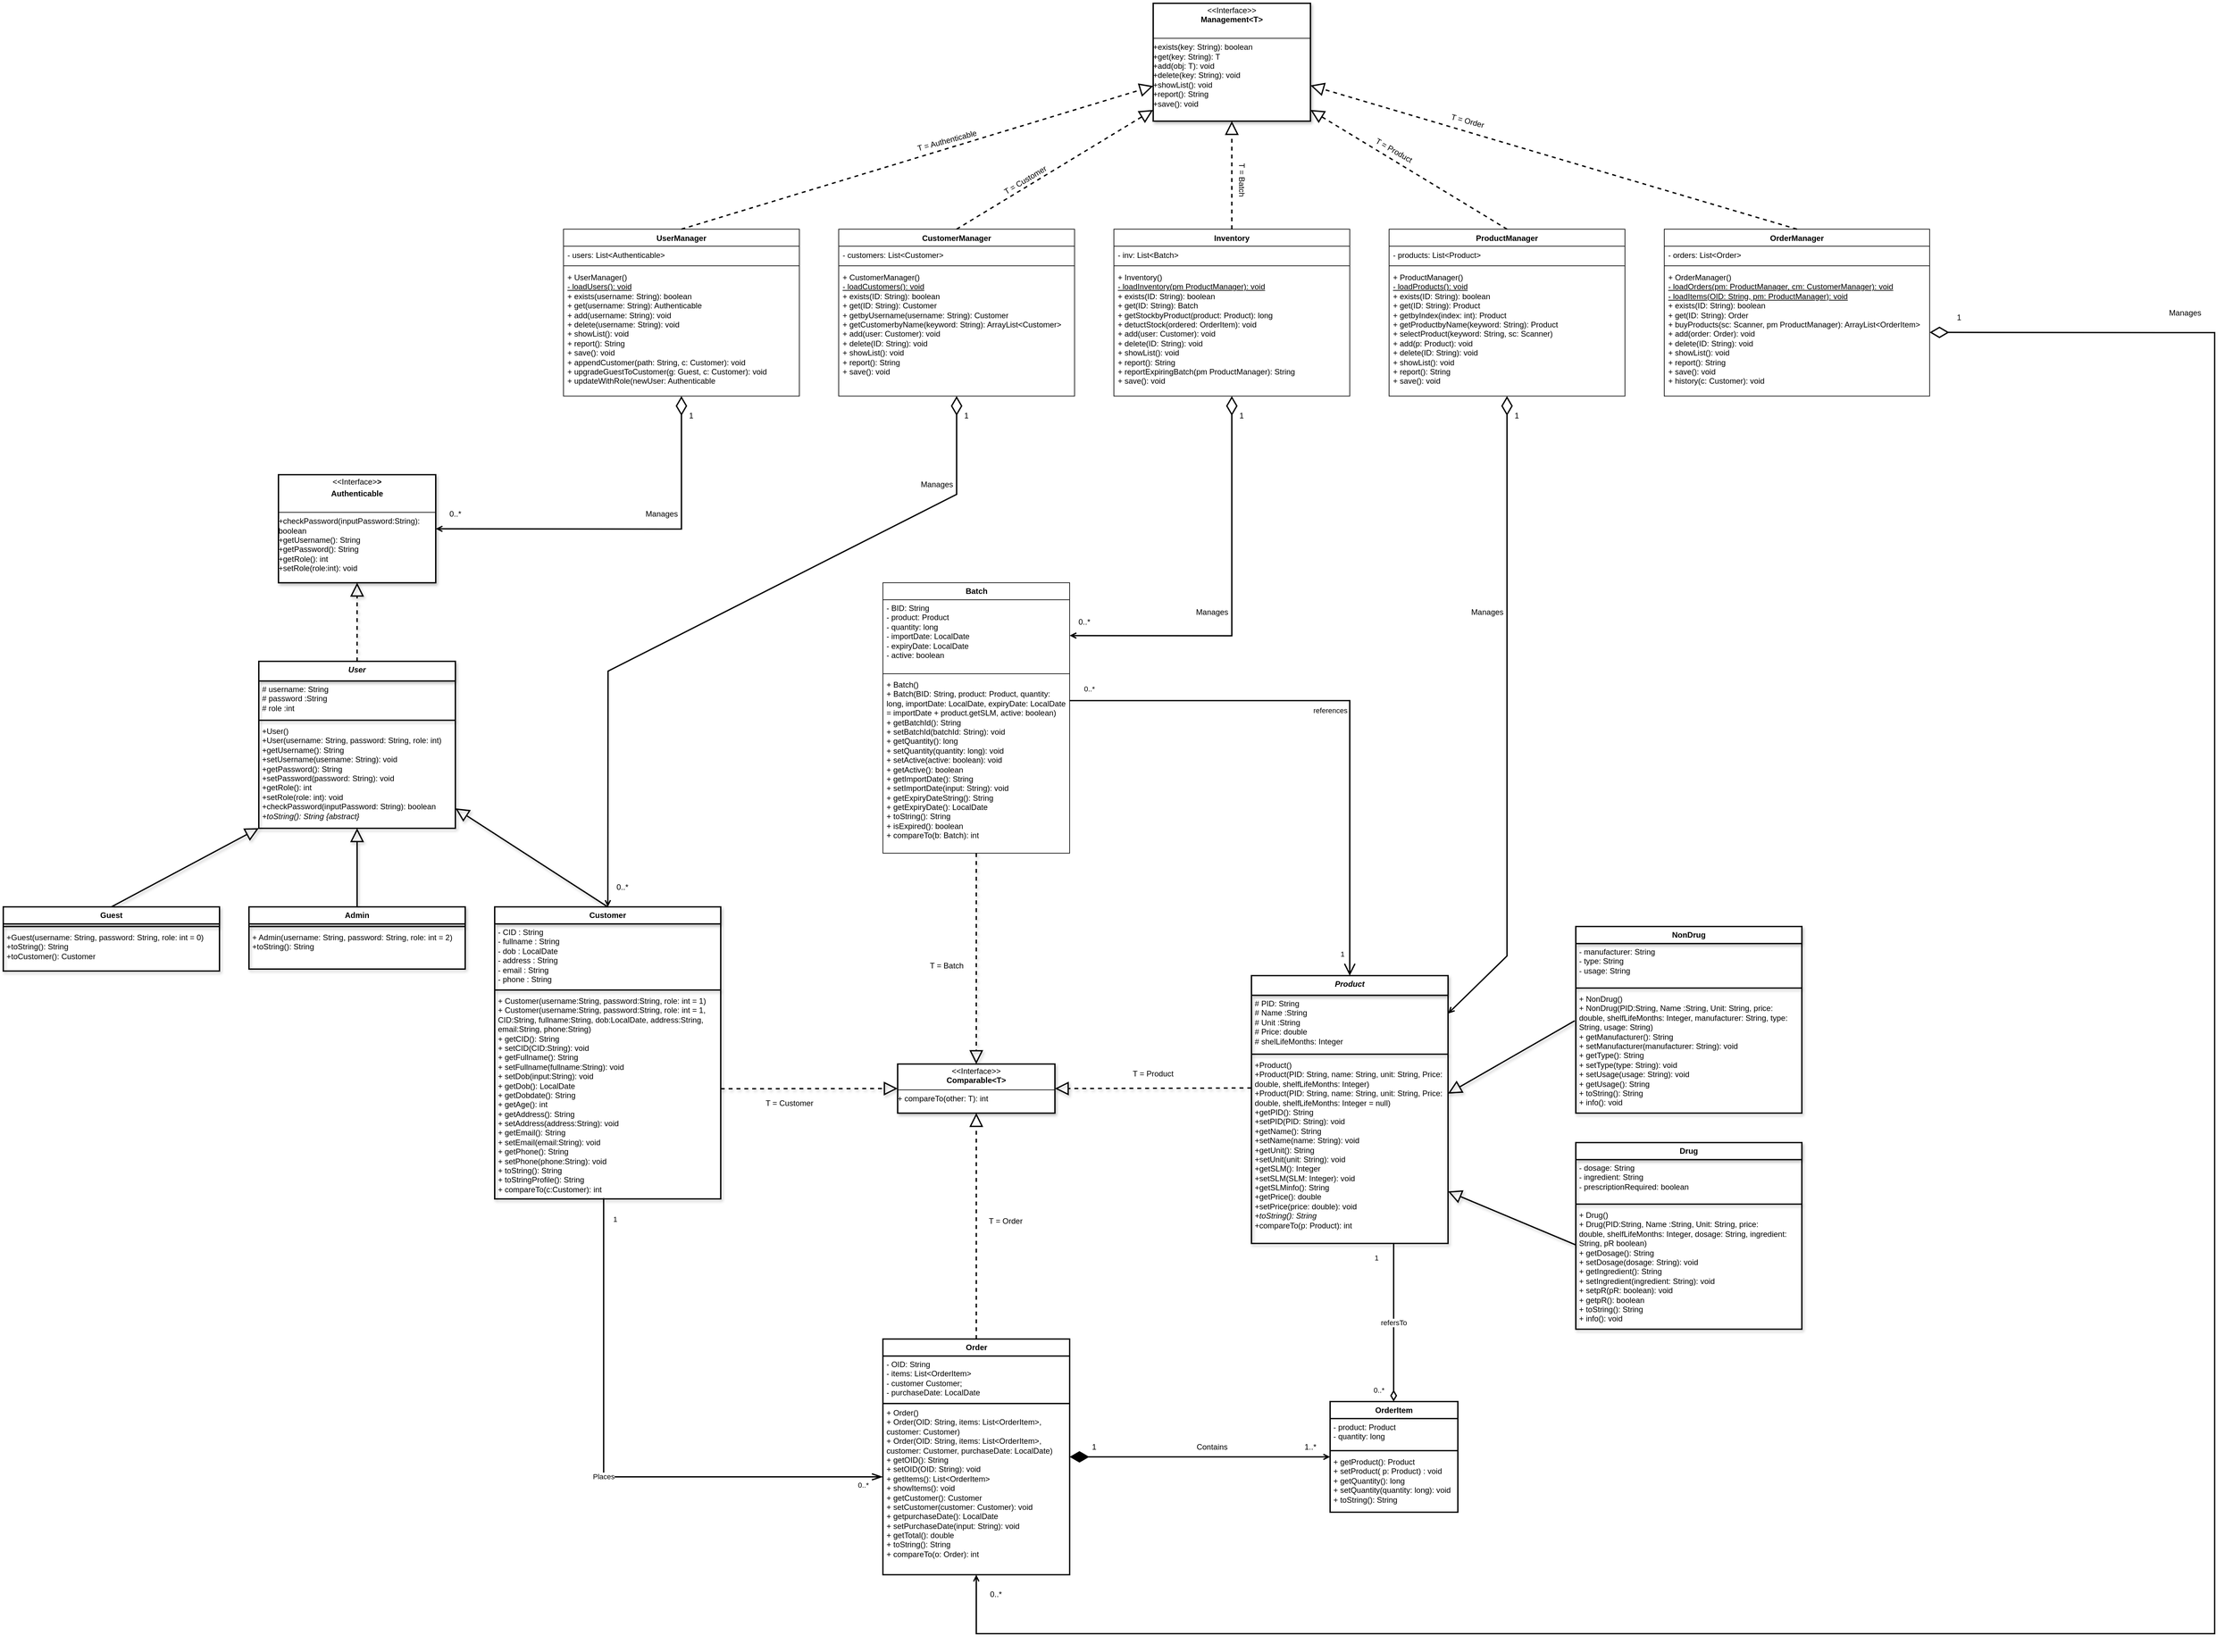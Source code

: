 <mxfile version="28.2.7">
  <diagram name="Trang-1" id="QcBJqrxH_IE6oO6Vi0jk">
    <mxGraphModel dx="6259" dy="2540" grid="1" gridSize="15" guides="1" tooltips="1" connect="1" arrows="1" fold="1" page="1" pageScale="1" pageWidth="1654" pageHeight="2336" math="0" shadow="0">
      <root>
        <mxCell id="0" />
        <mxCell id="1" parent="0" />
        <mxCell id="m590TaEcWfAOfF5zcKe_-12" value="&lt;p style=&quot;margin:0px;margin-top:4px;text-align:center;&quot;&gt;&amp;lt;&amp;lt;Interface&amp;gt;&lt;b&gt;&amp;gt;&lt;/b&gt;&lt;/p&gt;&lt;p style=&quot;margin:0px;margin-top:4px;text-align:center;&quot;&gt;&lt;b&gt;Authenticable&lt;/b&gt;&lt;/p&gt;&lt;br&gt;&lt;hr size=&quot;1&quot; style=&quot;border-style:solid;&quot;&gt;+checkPassword(inputPassword:String): boolean&lt;div&gt;+getUsername(): String&amp;nbsp; &amp;nbsp; &amp;nbsp; &amp;nbsp; &amp;nbsp; &amp;nbsp; &amp;nbsp; &amp;nbsp; &amp;nbsp;&lt;/div&gt;+getPassword(): String&amp;nbsp; &amp;nbsp; &amp;nbsp; &amp;nbsp; &amp;nbsp; &amp;nbsp; &amp;nbsp; &amp;nbsp; &amp;nbsp;&amp;nbsp;&lt;br&gt;+getRole(): int&amp;nbsp; &amp;nbsp; &amp;nbsp; &amp;nbsp; &amp;nbsp; &amp;nbsp; &amp;nbsp; &amp;nbsp; &amp;nbsp; &amp;nbsp; &amp;nbsp; &amp;nbsp; &amp;nbsp; &amp;nbsp; +setRole(role:int): void&amp;nbsp;" style="verticalAlign=top;align=left;overflow=fill;html=1;whiteSpace=wrap;shadow=1;strokeWidth=2;spacing=1;fillOpacity=100;" parent="1" vertex="1">
          <mxGeometry x="-1095" y="1290" width="240" height="165" as="geometry" />
        </mxCell>
        <mxCell id="m590TaEcWfAOfF5zcKe_-13" value="&lt;p style=&quot;margin:0px;margin-top:4px;text-align:center;&quot;&gt;&amp;lt;&amp;lt;Interface&amp;gt;&amp;gt;&lt;br&gt;&lt;b&gt;Management&amp;lt;T&amp;gt;&lt;/b&gt;&lt;/p&gt;&lt;br&gt;&lt;hr size=&quot;1&quot; style=&quot;border-style:solid;&quot;&gt;&lt;div&gt;+exists(key: String): boolean&lt;/div&gt;&lt;div&gt;+get(key: String): T&lt;/div&gt;&lt;div&gt;+add(obj: T): void&amp;nbsp; &amp;nbsp; &amp;nbsp;&amp;nbsp;&lt;/div&gt;&lt;div&gt;+delete(key: String): void&amp;nbsp; &amp;nbsp; &amp;nbsp; &amp;nbsp; &amp;nbsp; &amp;nbsp;&amp;nbsp;&lt;/div&gt;&lt;div&gt;+showList(): void&amp;nbsp; &amp;nbsp; &amp;nbsp; &amp;nbsp; &amp;nbsp; &amp;nbsp; &amp;nbsp; &amp;nbsp; &amp;nbsp; &amp;nbsp; &amp;nbsp;&amp;nbsp;&lt;/div&gt;&lt;div&gt;+report(): String&amp;nbsp; &amp;nbsp; &amp;nbsp; &amp;nbsp; &amp;nbsp; &amp;nbsp; &amp;nbsp; &amp;nbsp; &amp;nbsp; &amp;nbsp; &amp;nbsp;&amp;nbsp;&lt;/div&gt;&lt;div&gt;+save(): void&amp;nbsp;&lt;/div&gt;" style="verticalAlign=top;align=left;overflow=fill;html=1;whiteSpace=wrap;shadow=1;strokeWidth=2;spacing=1;fillOpacity=100;" parent="1" vertex="1">
          <mxGeometry x="240" y="570" width="240" height="180" as="geometry" />
        </mxCell>
        <mxCell id="m590TaEcWfAOfF5zcKe_-14" value="&lt;i&gt;User&lt;/i&gt;" style="swimlane;fontStyle=1;align=center;verticalAlign=top;childLayout=stackLayout;horizontal=1;startSize=30;horizontalStack=0;resizeParent=1;resizeParentMax=0;resizeLast=0;collapsible=1;marginBottom=0;whiteSpace=wrap;html=1;shadow=1;strokeWidth=2;spacing=1;fillOpacity=100;" parent="1" vertex="1">
          <mxGeometry x="-1125" y="1575" width="300" height="255" as="geometry">
            <mxRectangle x="-1125" y="1575" width="75" height="30" as="alternateBounds" />
          </mxGeometry>
        </mxCell>
        <mxCell id="m590TaEcWfAOfF5zcKe_-15" value="&lt;div&gt;# username: String&lt;/div&gt;&lt;div&gt;# password :String&lt;/div&gt;&lt;div&gt;# role :int&lt;/div&gt;" style="text;strokeColor=none;fillColor=none;align=left;verticalAlign=top;spacingLeft=4;spacingRight=4;overflow=hidden;rotatable=0;points=[[0,0.5],[1,0.5]];portConstraint=eastwest;whiteSpace=wrap;html=1;shadow=1;strokeWidth=2;spacing=1;fillOpacity=100;" parent="m590TaEcWfAOfF5zcKe_-14" vertex="1">
          <mxGeometry y="30" width="300" height="56" as="geometry" />
        </mxCell>
        <mxCell id="m590TaEcWfAOfF5zcKe_-16" value="" style="line;strokeWidth=2;fillColor=none;align=left;verticalAlign=middle;spacingTop=-1;spacingLeft=3;spacingRight=3;rotatable=0;labelPosition=right;points=[];portConstraint=eastwest;strokeColor=inherit;shadow=1;spacing=1;fillOpacity=100;" parent="m590TaEcWfAOfF5zcKe_-14" vertex="1">
          <mxGeometry y="86" width="300" height="8" as="geometry" />
        </mxCell>
        <mxCell id="m590TaEcWfAOfF5zcKe_-17" value="&lt;div&gt;+User()&amp;nbsp; &amp;nbsp;&amp;nbsp;&lt;/div&gt;&lt;div&gt;+User(username: String, password: String, role: int)&amp;nbsp;&lt;/div&gt;&lt;div&gt;+getUsername(): String&amp;nbsp;&amp;nbsp;&lt;/div&gt;&lt;div&gt;+setUsername(username: String): void&amp;nbsp; &amp;nbsp; +getPassword(): String&amp;nbsp; &amp;nbsp; &amp;nbsp; &amp;nbsp; &amp;nbsp; &amp;nbsp; &amp;nbsp; &amp;nbsp; +setPassword(password: String): void&amp;nbsp; &amp;nbsp; &amp;nbsp; &amp;nbsp; &amp;nbsp; &amp;nbsp; &amp;nbsp;&lt;/div&gt;&lt;div&gt;+getRole(): int&amp;nbsp; &amp;nbsp; &amp;nbsp; &amp;nbsp; &amp;nbsp; &amp;nbsp; &amp;nbsp; &amp;nbsp; &amp;nbsp; &amp;nbsp; &amp;nbsp; &amp;nbsp; &amp;nbsp; &amp;nbsp; &amp;nbsp;&amp;nbsp;&lt;/div&gt;&lt;div&gt;+setRole(role: int): void&amp;nbsp; &amp;nbsp; &amp;nbsp; &amp;nbsp; &amp;nbsp; &amp;nbsp; &amp;nbsp; &amp;nbsp; +checkPassword(inputPassword: String): boolean&lt;/div&gt;&lt;div&gt;&lt;i&gt;+toString(): String {abstract}&amp;nbsp;&lt;/i&gt;&lt;/div&gt;" style="text;strokeColor=none;fillColor=none;align=left;verticalAlign=top;spacingLeft=4;spacingRight=4;overflow=hidden;rotatable=0;points=[[0,0.5],[1,0.5]];portConstraint=eastwest;whiteSpace=wrap;html=1;shadow=1;strokeWidth=2;spacing=1;fillOpacity=100;" parent="m590TaEcWfAOfF5zcKe_-14" vertex="1">
          <mxGeometry y="94" width="300" height="161" as="geometry" />
        </mxCell>
        <mxCell id="m590TaEcWfAOfF5zcKe_-19" value="" style="endArrow=block;endSize=16;endFill=0;html=1;rounded=0;entryX=0.5;entryY=1;entryDx=0;entryDy=0;exitX=0.5;exitY=0;exitDx=0;exitDy=0;shadow=1;strokeWidth=2;spacing=1;fillOpacity=100;dashed=1;" parent="1" source="m590TaEcWfAOfF5zcKe_-14" target="m590TaEcWfAOfF5zcKe_-12" edge="1">
          <mxGeometry width="160" relative="1" as="geometry">
            <mxPoint x="-1005" y="1530" as="sourcePoint" />
            <mxPoint x="-845" y="1530" as="targetPoint" />
          </mxGeometry>
        </mxCell>
        <mxCell id="m590TaEcWfAOfF5zcKe_-20" value="Guest" style="swimlane;fontStyle=1;align=center;verticalAlign=top;childLayout=stackLayout;horizontal=1;startSize=26;horizontalStack=0;resizeParent=1;resizeParentMax=0;resizeLast=0;collapsible=1;marginBottom=0;whiteSpace=wrap;html=1;shadow=1;strokeWidth=2;spacing=1;fillOpacity=100;" parent="1" vertex="1">
          <mxGeometry x="-1515" y="1950" width="330" height="98" as="geometry">
            <mxRectangle x="-1515" y="1950" width="75" height="30" as="alternateBounds" />
          </mxGeometry>
        </mxCell>
        <mxCell id="m590TaEcWfAOfF5zcKe_-22" value="" style="line;strokeWidth=2;fillColor=none;align=left;verticalAlign=middle;spacingTop=-1;spacingLeft=3;spacingRight=3;rotatable=0;labelPosition=right;points=[];portConstraint=eastwest;strokeColor=inherit;shadow=1;spacing=1;fillOpacity=100;" parent="m590TaEcWfAOfF5zcKe_-20" vertex="1">
          <mxGeometry y="26" width="330" height="8" as="geometry" />
        </mxCell>
        <mxCell id="m590TaEcWfAOfF5zcKe_-23" value="&lt;div&gt;+Guest(username: String, password: String, role: int = 0)&lt;/div&gt;&lt;div&gt;+toString(): String&amp;nbsp; &amp;nbsp; &amp;nbsp; &amp;nbsp; &amp;nbsp; &amp;nbsp; &amp;nbsp; &amp;nbsp; &amp;nbsp; &amp;nbsp; &amp;nbsp; &amp;nbsp; &amp;nbsp; &amp;nbsp; &amp;nbsp; &amp;nbsp;&lt;/div&gt;&lt;div&gt;+toCustomer(): Customer&lt;/div&gt;" style="text;strokeColor=none;fillColor=none;align=left;verticalAlign=top;spacingLeft=4;spacingRight=4;overflow=hidden;rotatable=0;points=[[0,0.5],[1,0.5]];portConstraint=eastwest;whiteSpace=wrap;html=1;shadow=1;strokeWidth=2;spacing=1;fillOpacity=100;" parent="m590TaEcWfAOfF5zcKe_-20" vertex="1">
          <mxGeometry y="34" width="330" height="64" as="geometry" />
        </mxCell>
        <mxCell id="m590TaEcWfAOfF5zcKe_-24" value="Customer" style="swimlane;fontStyle=1;align=center;verticalAlign=top;childLayout=stackLayout;horizontal=1;startSize=26;horizontalStack=0;resizeParent=1;resizeParentMax=0;resizeLast=0;collapsible=1;marginBottom=0;whiteSpace=wrap;html=1;shadow=1;strokeWidth=2;spacing=1;fillOpacity=100;" parent="1" vertex="1">
          <mxGeometry x="-765" y="1950" width="345" height="446" as="geometry">
            <mxRectangle x="-765" y="1950" width="105" height="30" as="alternateBounds" />
          </mxGeometry>
        </mxCell>
        <mxCell id="m590TaEcWfAOfF5zcKe_-25" value="&lt;div&gt;- CID : String&amp;nbsp; &amp;nbsp; &amp;nbsp; &amp;nbsp; &amp;nbsp; &amp;nbsp; &amp;nbsp; &amp;nbsp; &amp;nbsp; &amp;nbsp;&lt;/div&gt;&lt;div&gt;- fullname : String&amp;nbsp; &amp;nbsp; &amp;nbsp; &amp;nbsp; &amp;nbsp; &amp;nbsp;&amp;nbsp;&lt;/div&gt;&lt;div&gt;- dob : LocalDate&amp;nbsp; &amp;nbsp; &amp;nbsp; &amp;nbsp; &amp;nbsp; &amp;nbsp; &amp;nbsp; &amp;nbsp; &amp;nbsp;&lt;/div&gt;&lt;div&gt;- address : String&amp;nbsp; &amp;nbsp;&lt;/div&gt;&lt;div&gt;- email : String&amp;nbsp; &amp;nbsp; &amp;nbsp; &amp;nbsp; &amp;nbsp; &amp;nbsp; &amp;nbsp; &amp;nbsp; &amp;nbsp;&amp;nbsp;&lt;/div&gt;&lt;div&gt;- phone : String&lt;/div&gt;" style="text;strokeColor=none;fillColor=none;align=left;verticalAlign=top;spacingLeft=4;spacingRight=4;overflow=hidden;rotatable=0;points=[[0,0.5],[1,0.5]];portConstraint=eastwest;whiteSpace=wrap;html=1;shadow=1;strokeWidth=2;spacing=1;fillOpacity=100;" parent="m590TaEcWfAOfF5zcKe_-24" vertex="1">
          <mxGeometry y="26" width="345" height="97" as="geometry" />
        </mxCell>
        <mxCell id="m590TaEcWfAOfF5zcKe_-26" value="" style="line;strokeWidth=2;fillColor=none;align=left;verticalAlign=middle;spacingTop=-1;spacingLeft=3;spacingRight=3;rotatable=0;labelPosition=right;points=[];portConstraint=eastwest;strokeColor=inherit;shadow=1;spacing=1;fillOpacity=100;" parent="m590TaEcWfAOfF5zcKe_-24" vertex="1">
          <mxGeometry y="123" width="345" height="8" as="geometry" />
        </mxCell>
        <mxCell id="m590TaEcWfAOfF5zcKe_-27" value="&lt;div&gt;+ Customer(username:String, password:String, role: int = 1)&lt;/div&gt;&lt;div&gt;+ Customer(username:String, password:String, role: int = 1,&amp;nbsp; CID:String, fullname:String, dob:LocalDate, address:String, email:String, phone:String)&amp;nbsp;&amp;nbsp;&lt;/div&gt;&lt;div&gt;+ getCID(): String&amp;nbsp; &amp;nbsp; &amp;nbsp; &amp;nbsp; &amp;nbsp; &amp;nbsp; &amp;nbsp; &amp;nbsp; &amp;nbsp;&amp;nbsp;&lt;/div&gt;&lt;div&gt;+ setCID(CID:String): void&amp;nbsp; &amp;nbsp; &amp;nbsp; &amp;nbsp; &amp;nbsp;&lt;/div&gt;&lt;div&gt;+ getFullname(): String&amp;nbsp; &amp;nbsp; &amp;nbsp; &amp;nbsp; &amp;nbsp; &amp;nbsp; &amp;nbsp;&amp;nbsp;&lt;/div&gt;&lt;div&gt;+ setFullname(fullname:String): void&amp;nbsp;&lt;/div&gt;&lt;div&gt;+ setDob(input:String): void&amp;nbsp; &amp;nbsp; &amp;nbsp; &amp;nbsp;&amp;nbsp;&lt;/div&gt;&lt;div&gt;+ getDob(): LocalDate&amp;nbsp; &amp;nbsp; &amp;nbsp; &amp;nbsp; &amp;nbsp; &amp;nbsp; &amp;nbsp; &amp;nbsp;&amp;nbsp;&lt;/div&gt;&lt;div&gt;+ getDobdate(): String&amp;nbsp; &amp;nbsp; &amp;nbsp; &amp;nbsp; &amp;nbsp; &amp;nbsp; &amp;nbsp; &amp;nbsp;&lt;/div&gt;&lt;div&gt;+ getAge(): int&amp;nbsp; &amp;nbsp; &amp;nbsp; &amp;nbsp; &amp;nbsp; &amp;nbsp; &amp;nbsp; &amp;nbsp; &amp;nbsp; &amp;nbsp; &amp;nbsp;&amp;nbsp;&lt;/div&gt;&lt;div&gt;+ getAddress(): String&amp;nbsp; &amp;nbsp; &amp;nbsp; &amp;nbsp; &amp;nbsp; &amp;nbsp; &amp;nbsp; &amp;nbsp;&lt;/div&gt;&lt;div&gt;+ setAddress(address:String): void&amp;nbsp;&lt;/div&gt;&lt;div&gt;+ getEmail(): String&amp;nbsp; &amp;nbsp; &amp;nbsp; &amp;nbsp; &amp;nbsp; &amp;nbsp; &amp;nbsp; &amp;nbsp;&lt;/div&gt;&lt;div&gt;+ setEmail(email:String): void&amp;nbsp; &amp;nbsp; &amp;nbsp; &amp;nbsp;&lt;/div&gt;&lt;div&gt;+ getPhone(): String&amp;nbsp; &amp;nbsp; &amp;nbsp; &amp;nbsp; &amp;nbsp; &amp;nbsp; &amp;nbsp; &amp;nbsp; &amp;nbsp;&lt;/div&gt;&lt;div&gt;+ setPhone(phone:String): void&amp;nbsp; &amp;nbsp; &amp;nbsp;&lt;/div&gt;&lt;div&gt;+ toString(): String&amp;nbsp; &amp;nbsp; &amp;nbsp; &amp;nbsp; &amp;nbsp; &amp;nbsp; &amp;nbsp; &amp;nbsp;&lt;/div&gt;&lt;div&gt;+ toStringProfile(): String&amp;nbsp; &amp;nbsp; &amp;nbsp; &amp;nbsp;&lt;/div&gt;&lt;div&gt;+ compareTo(c:Customer): int&amp;nbsp;&lt;/div&gt;" style="text;strokeColor=none;fillColor=none;align=left;verticalAlign=top;spacingLeft=4;spacingRight=4;overflow=hidden;rotatable=0;points=[[0,0.5],[1,0.5]];portConstraint=eastwest;whiteSpace=wrap;html=1;shadow=1;strokeWidth=2;spacing=1;fillOpacity=100;" parent="m590TaEcWfAOfF5zcKe_-24" vertex="1">
          <mxGeometry y="131" width="345" height="315" as="geometry" />
        </mxCell>
        <mxCell id="m590TaEcWfAOfF5zcKe_-32" value="Admin" style="swimlane;fontStyle=1;align=center;verticalAlign=top;childLayout=stackLayout;horizontal=1;startSize=26;horizontalStack=0;resizeParent=1;resizeParentMax=0;resizeLast=0;collapsible=1;marginBottom=0;whiteSpace=wrap;html=1;shadow=1;strokeWidth=2;spacing=1;fillOpacity=100;" parent="1" vertex="1">
          <mxGeometry x="-1140" y="1950" width="330" height="95" as="geometry">
            <mxRectangle x="-1140" y="1950" width="75" height="30" as="alternateBounds" />
          </mxGeometry>
        </mxCell>
        <mxCell id="m590TaEcWfAOfF5zcKe_-33" value="" style="line;strokeWidth=2;fillColor=none;align=left;verticalAlign=middle;spacingTop=-1;spacingLeft=3;spacingRight=3;rotatable=0;labelPosition=right;points=[];portConstraint=eastwest;strokeColor=inherit;shadow=1;spacing=1;fillOpacity=100;" parent="m590TaEcWfAOfF5zcKe_-32" vertex="1">
          <mxGeometry y="26" width="330" height="8" as="geometry" />
        </mxCell>
        <mxCell id="m590TaEcWfAOfF5zcKe_-34" value="&lt;div&gt;+ Admin(username: String, password: String, role: int = 2)&lt;/div&gt;&lt;div&gt;+toString(): String&amp;nbsp; &amp;nbsp;&lt;/div&gt;" style="text;strokeColor=none;fillColor=none;align=left;verticalAlign=top;spacingLeft=4;spacingRight=4;overflow=hidden;rotatable=0;points=[[0,0.5],[1,0.5]];portConstraint=eastwest;whiteSpace=wrap;html=1;shadow=1;strokeWidth=2;spacing=1;fillOpacity=100;" parent="m590TaEcWfAOfF5zcKe_-32" vertex="1">
          <mxGeometry y="34" width="330" height="61" as="geometry" />
        </mxCell>
        <mxCell id="m590TaEcWfAOfF5zcKe_-36" value="" style="endArrow=block;endSize=16;endFill=0;html=1;rounded=0;exitX=0.5;exitY=0;exitDx=0;exitDy=0;shadow=1;strokeWidth=2;spacing=1;fillOpacity=100;" parent="1" source="m590TaEcWfAOfF5zcKe_-20" target="m590TaEcWfAOfF5zcKe_-17" edge="1">
          <mxGeometry x="1" y="108" width="160" relative="1" as="geometry">
            <mxPoint x="-1335.0" y="1950" as="sourcePoint" />
            <mxPoint x="-825" y="1665" as="targetPoint" />
            <mxPoint x="-13" y="3" as="offset" />
          </mxGeometry>
        </mxCell>
        <mxCell id="m590TaEcWfAOfF5zcKe_-37" value="" style="endArrow=block;endSize=16;endFill=0;html=1;rounded=0;exitX=0.5;exitY=0;exitDx=0;exitDy=0;shadow=1;strokeWidth=2;spacing=1;fillOpacity=100;" parent="1" source="m590TaEcWfAOfF5zcKe_-32" edge="1" target="m590TaEcWfAOfF5zcKe_-14">
          <mxGeometry x="1" y="108" width="160" relative="1" as="geometry">
            <mxPoint x="-675" y="1605" as="sourcePoint" />
            <mxPoint x="-975" y="1830" as="targetPoint" />
            <mxPoint x="-13" y="3" as="offset" />
          </mxGeometry>
        </mxCell>
        <mxCell id="m590TaEcWfAOfF5zcKe_-38" value="" style="endArrow=block;endSize=16;endFill=0;html=1;rounded=0;exitX=0.5;exitY=0;exitDx=0;exitDy=0;shadow=1;strokeWidth=2;spacing=1;fillOpacity=100;" parent="1" source="m590TaEcWfAOfF5zcKe_-24" edge="1" target="m590TaEcWfAOfF5zcKe_-14">
          <mxGeometry width="160" relative="1" as="geometry">
            <mxPoint x="-345" y="1995" as="sourcePoint" />
            <mxPoint x="-825" y="1830" as="targetPoint" />
          </mxGeometry>
        </mxCell>
        <mxCell id="m590TaEcWfAOfF5zcKe_-39" value="&lt;i&gt;Product&lt;/i&gt;" style="swimlane;fontStyle=1;align=center;verticalAlign=top;childLayout=stackLayout;horizontal=1;startSize=30;horizontalStack=0;resizeParent=1;resizeParentMax=0;resizeLast=0;collapsible=1;marginBottom=0;whiteSpace=wrap;html=1;shadow=1;strokeWidth=2;spacing=1;fillOpacity=100;" parent="1" vertex="1">
          <mxGeometry x="390" y="2055" width="300" height="409" as="geometry">
            <mxRectangle x="390" y="2055" width="75" height="30" as="alternateBounds" />
          </mxGeometry>
        </mxCell>
        <mxCell id="m590TaEcWfAOfF5zcKe_-40" value="&lt;div&gt;# PID: String&lt;/div&gt;&lt;div&gt;# Name :String&lt;/div&gt;&lt;div&gt;# Unit :String&lt;/div&gt;&lt;div&gt;# Price: double&lt;/div&gt;&lt;div&gt;# shelLifeMonths: Integer&lt;/div&gt;" style="text;strokeColor=none;fillColor=none;align=left;verticalAlign=top;spacingLeft=4;spacingRight=4;overflow=hidden;rotatable=0;points=[[0,0.5],[1,0.5]];portConstraint=eastwest;whiteSpace=wrap;html=1;shadow=1;strokeWidth=2;spacing=1;fillOpacity=100;" parent="m590TaEcWfAOfF5zcKe_-39" vertex="1">
          <mxGeometry y="30" width="300" height="86" as="geometry" />
        </mxCell>
        <mxCell id="m590TaEcWfAOfF5zcKe_-41" value="" style="line;strokeWidth=2;fillColor=none;align=left;verticalAlign=middle;spacingTop=-1;spacingLeft=3;spacingRight=3;rotatable=0;labelPosition=right;points=[];portConstraint=eastwest;strokeColor=inherit;shadow=1;spacing=1;fillOpacity=100;" parent="m590TaEcWfAOfF5zcKe_-39" vertex="1">
          <mxGeometry y="116" width="300" height="8" as="geometry" />
        </mxCell>
        <mxCell id="m590TaEcWfAOfF5zcKe_-42" value="&lt;div&gt;+Product()&amp;nbsp; &amp;nbsp;&amp;nbsp;&lt;/div&gt;&lt;div&gt;+Product(PID: String, name: String, unit: String, Price: double, shelfLifeMonths: Integer)&lt;/div&gt;&lt;div&gt;+Product(PID: String, name: String, unit: String, Price: double,&amp;nbsp;shelfLifeMonths: Integer = null)&lt;/div&gt;&lt;div&gt;+getPID(): String&amp;nbsp;&amp;nbsp;&lt;/div&gt;&lt;div&gt;+setPID(PID: String): void&amp;nbsp; &amp;nbsp;&amp;nbsp;&lt;/div&gt;&lt;div&gt;+getName(): String&amp;nbsp; &amp;nbsp; &amp;nbsp; &amp;nbsp; &amp;nbsp; &amp;nbsp; &amp;nbsp; &amp;nbsp;&amp;nbsp;&lt;/div&gt;&lt;div&gt;+setName(name: String): void&amp;nbsp;&lt;/div&gt;&lt;div&gt;&lt;div&gt;+getUnit(): String&amp;nbsp; &amp;nbsp; &amp;nbsp; &amp;nbsp; &amp;nbsp; &amp;nbsp; &amp;nbsp; &amp;nbsp;&amp;nbsp;&lt;/div&gt;&lt;div&gt;+setUnit(unit: String): void&amp;nbsp;&amp;nbsp; &amp;nbsp; &amp;nbsp; &amp;nbsp; &amp;nbsp;&lt;/div&gt;&lt;/div&gt;&lt;div&gt;+getSLM(): Integer&amp;nbsp; &amp;nbsp; &amp;nbsp; &amp;nbsp; &amp;nbsp; &amp;nbsp; &amp;nbsp; &amp;nbsp; &amp;nbsp; &amp;nbsp; &amp;nbsp; &amp;nbsp; &amp;nbsp; &amp;nbsp; &amp;nbsp;&lt;/div&gt;&lt;div&gt;+setSLM(SLM: Integer): void&lt;/div&gt;&lt;div&gt;+getSLMinfo(): String&amp;nbsp; &amp;nbsp; &amp;nbsp;&lt;br&gt;&lt;div&gt;+getPrice(): double&amp;nbsp; &amp;nbsp; &amp;nbsp; &amp;nbsp; &amp;nbsp; &amp;nbsp; &amp;nbsp; &amp;nbsp;&amp;nbsp;&lt;/div&gt;&lt;div&gt;+setPrice(price: double): void&amp;nbsp;&lt;/div&gt;&lt;/div&gt;&lt;div&gt;&lt;i&gt;+toString(): String&amp;nbsp;&lt;/i&gt;&lt;/div&gt;&lt;div&gt;+compareTo(p: Product): int&amp;nbsp;&lt;/div&gt;" style="text;strokeColor=none;fillColor=none;align=left;verticalAlign=top;spacingLeft=4;spacingRight=4;overflow=hidden;rotatable=0;points=[[0,0.5],[1,0.5]];portConstraint=eastwest;whiteSpace=wrap;html=1;shadow=1;strokeWidth=2;spacing=1;fillOpacity=100;" parent="m590TaEcWfAOfF5zcKe_-39" vertex="1">
          <mxGeometry y="124" width="300" height="285" as="geometry" />
        </mxCell>
        <mxCell id="m590TaEcWfAOfF5zcKe_-43" value="&lt;p style=&quot;margin:0px;margin-top:4px;text-align:center;&quot;&gt;&amp;lt;&amp;lt;Interface&amp;gt;&amp;gt;&lt;br&gt;&lt;b&gt;Comparable&amp;lt;T&amp;gt;&lt;/b&gt;&lt;/p&gt;&lt;hr size=&quot;1&quot; style=&quot;border-style:solid;&quot;&gt;+ compareTo(other: T): int" style="verticalAlign=top;align=left;overflow=fill;html=1;whiteSpace=wrap;shadow=1;strokeWidth=2;spacing=1;fillOpacity=100;" parent="1" vertex="1">
          <mxGeometry x="-150" y="2190" width="240" height="75" as="geometry" />
        </mxCell>
        <mxCell id="m590TaEcWfAOfF5zcKe_-44" value="" style="endArrow=block;endSize=16;endFill=0;html=1;rounded=0;exitX=-0.001;exitY=0.167;exitDx=0;exitDy=0;entryX=1;entryY=0.5;entryDx=0;entryDy=0;shadow=1;strokeWidth=2;exitPerimeter=0;spacing=1;fillOpacity=100;dashed=1;" parent="1" source="m590TaEcWfAOfF5zcKe_-42" target="m590TaEcWfAOfF5zcKe_-43" edge="1">
          <mxGeometry x="0.002" width="160" relative="1" as="geometry">
            <mxPoint x="-585" y="1485" as="sourcePoint" />
            <mxPoint x="-600" y="1365" as="targetPoint" />
            <mxPoint as="offset" />
          </mxGeometry>
        </mxCell>
        <mxCell id="m590TaEcWfAOfF5zcKe_-45" value="" style="endArrow=block;endSize=16;endFill=0;html=1;rounded=0;entryX=0;entryY=0.5;entryDx=0;entryDy=0;exitX=1;exitY=0.466;exitDx=0;exitDy=0;exitPerimeter=0;shadow=1;strokeWidth=2;spacing=1;fillOpacity=100;dashed=1;" parent="1" source="m590TaEcWfAOfF5zcKe_-27" target="m590TaEcWfAOfF5zcKe_-43" edge="1">
          <mxGeometry width="160" relative="1" as="geometry">
            <mxPoint x="-547" y="1920" as="sourcePoint" />
            <mxPoint x="-780" y="1800" as="targetPoint" />
          </mxGeometry>
        </mxCell>
        <mxCell id="m590TaEcWfAOfF5zcKe_-46" value="Drug" style="swimlane;fontStyle=1;align=center;verticalAlign=top;childLayout=stackLayout;horizontal=1;startSize=26;horizontalStack=0;resizeParent=1;resizeParentMax=0;resizeLast=0;collapsible=1;marginBottom=0;whiteSpace=wrap;html=1;shadow=1;strokeWidth=2;spacing=1;fillOpacity=100;" parent="1" vertex="1">
          <mxGeometry x="885" y="2310" width="345" height="285" as="geometry">
            <mxRectangle x="885" y="2310" width="75" height="30" as="alternateBounds" />
          </mxGeometry>
        </mxCell>
        <mxCell id="m590TaEcWfAOfF5zcKe_-47" value="&lt;div&gt;- dosage: String&lt;/div&gt;&lt;div&gt;- ingredient: String&lt;/div&gt;&lt;div&gt;- prescriptionRequired: boolean&lt;/div&gt;" style="text;strokeColor=none;fillColor=none;align=left;verticalAlign=top;spacingLeft=4;spacingRight=4;overflow=hidden;rotatable=0;points=[[0,0.5],[1,0.5]];portConstraint=eastwest;whiteSpace=wrap;html=1;shadow=1;strokeWidth=2;spacing=1;fillOpacity=100;" parent="m590TaEcWfAOfF5zcKe_-46" vertex="1">
          <mxGeometry y="26" width="345" height="64" as="geometry" />
        </mxCell>
        <mxCell id="m590TaEcWfAOfF5zcKe_-48" value="" style="line;strokeWidth=2;fillColor=none;align=left;verticalAlign=middle;spacingTop=-1;spacingLeft=3;spacingRight=3;rotatable=0;labelPosition=right;points=[];portConstraint=eastwest;strokeColor=inherit;shadow=1;spacing=1;fillOpacity=100;" parent="m590TaEcWfAOfF5zcKe_-46" vertex="1">
          <mxGeometry y="90" width="345" height="8" as="geometry" />
        </mxCell>
        <mxCell id="m590TaEcWfAOfF5zcKe_-49" value="&lt;div&gt;+ Drug()&lt;/div&gt;&lt;div&gt;+ Drug(PID:String, Name :String, Unit: String,&amp;nbsp;price: double,&amp;nbsp;shelfLifeMonths: Integer, dosage: String, ingredient: String, pR boolean)&amp;nbsp;&amp;nbsp;&lt;/div&gt;&lt;div&gt;+ getDosage(): String&amp;nbsp; &amp;nbsp; &amp;nbsp; &amp;nbsp; &amp;nbsp; &amp;nbsp; &amp;nbsp; &amp;nbsp; &amp;nbsp;&amp;nbsp;&lt;/div&gt;&lt;div&gt;+ setDosage(dosage: String): void&amp;nbsp; &amp;nbsp; &amp;nbsp; &amp;nbsp; &amp;nbsp;&lt;/div&gt;&lt;div&gt;+ getIngredient(): String&amp;nbsp; &amp;nbsp; &amp;nbsp; &amp;nbsp; &amp;nbsp; &amp;nbsp; &amp;nbsp;&amp;nbsp;&lt;/div&gt;&lt;div&gt;+ setIngredient(ingredient: String): void&amp;nbsp;&lt;/div&gt;&lt;div&gt;+ setpR(pR: boolean): void&amp;nbsp; &amp;nbsp; &amp;nbsp; &amp;nbsp;&amp;nbsp;&lt;/div&gt;&lt;div&gt;+ getpR(): boolean&amp;nbsp; &amp;nbsp; &amp;nbsp; &amp;nbsp; &amp;nbsp; &amp;nbsp; &amp;nbsp; &amp;nbsp; &amp;nbsp;&amp;nbsp;&lt;/div&gt;&lt;div&gt;+ toString(): String&amp;nbsp; &amp;nbsp; &amp;nbsp; &amp;nbsp; &amp;nbsp; &amp;nbsp; &amp;nbsp; &amp;nbsp;&lt;/div&gt;&lt;div&gt;+ info(): void&amp;nbsp; &amp;nbsp; &amp;nbsp; &amp;nbsp;&lt;/div&gt;" style="text;strokeColor=none;fillColor=none;align=left;verticalAlign=top;spacingLeft=4;spacingRight=4;overflow=hidden;rotatable=0;points=[[0,0.5],[1,0.5]];portConstraint=eastwest;whiteSpace=wrap;html=1;shadow=1;strokeWidth=2;spacing=1;fillOpacity=100;" parent="m590TaEcWfAOfF5zcKe_-46" vertex="1">
          <mxGeometry y="98" width="345" height="187" as="geometry" />
        </mxCell>
        <mxCell id="m590TaEcWfAOfF5zcKe_-54" value="NonDrug" style="swimlane;fontStyle=1;align=center;verticalAlign=top;childLayout=stackLayout;horizontal=1;startSize=26;horizontalStack=0;resizeParent=1;resizeParentMax=0;resizeLast=0;collapsible=1;marginBottom=0;whiteSpace=wrap;html=1;shadow=1;strokeWidth=2;spacing=1;fillOpacity=100;" parent="1" vertex="1">
          <mxGeometry x="885" y="1980" width="345" height="285" as="geometry">
            <mxRectangle x="885" y="1980" width="90" height="30" as="alternateBounds" />
          </mxGeometry>
        </mxCell>
        <mxCell id="m590TaEcWfAOfF5zcKe_-55" value="&lt;div&gt;- manufacturer: String&lt;/div&gt;&lt;div&gt;- type: String&lt;/div&gt;&lt;div&gt;- usage: String&lt;/div&gt;" style="text;strokeColor=none;fillColor=none;align=left;verticalAlign=top;spacingLeft=4;spacingRight=4;overflow=hidden;rotatable=0;points=[[0,0.5],[1,0.5]];portConstraint=eastwest;whiteSpace=wrap;html=1;shadow=1;strokeWidth=2;spacing=1;fillOpacity=100;" parent="m590TaEcWfAOfF5zcKe_-54" vertex="1">
          <mxGeometry y="26" width="345" height="64" as="geometry" />
        </mxCell>
        <mxCell id="m590TaEcWfAOfF5zcKe_-56" value="" style="line;strokeWidth=2;fillColor=none;align=left;verticalAlign=middle;spacingTop=-1;spacingLeft=3;spacingRight=3;rotatable=0;labelPosition=right;points=[];portConstraint=eastwest;strokeColor=inherit;shadow=1;spacing=1;fillOpacity=100;" parent="m590TaEcWfAOfF5zcKe_-54" vertex="1">
          <mxGeometry y="90" width="345" height="8" as="geometry" />
        </mxCell>
        <mxCell id="m590TaEcWfAOfF5zcKe_-57" value="&lt;div&gt;+ NonDrug()&lt;/div&gt;&lt;div&gt;+ NonDrug(PID:String, Name :String, Unit: String,&amp;nbsp;price: double,&amp;nbsp;shelfLifeMonths: Integer, manufacturer: String, type: String, usage: String)&amp;nbsp;&amp;nbsp;&lt;/div&gt;&lt;div&gt;+ getManufacturer(): String&amp;nbsp; &amp;nbsp; &amp;nbsp; &amp;nbsp; &amp;nbsp; &amp;nbsp; &amp;nbsp; &amp;nbsp; &amp;nbsp;&amp;nbsp;&lt;/div&gt;&lt;div&gt;+ setManufacturer(manufacturer: String): void&amp;nbsp; &amp;nbsp; &amp;nbsp; &amp;nbsp; &amp;nbsp;&lt;/div&gt;&lt;div&gt;+ getType(): String&amp;nbsp; &amp;nbsp; &amp;nbsp; &amp;nbsp; &amp;nbsp; &amp;nbsp; &amp;nbsp;&amp;nbsp;&lt;/div&gt;&lt;div&gt;+ setType(type: String): void&amp;nbsp;&lt;/div&gt;&lt;div&gt;+ setUsage(usage: String): void&amp;nbsp; &amp;nbsp; &amp;nbsp; &amp;nbsp;&amp;nbsp;&lt;/div&gt;&lt;div&gt;+ getUsage(): String&amp;nbsp; &amp;nbsp; &amp;nbsp; &amp;nbsp; &amp;nbsp; &amp;nbsp; &amp;nbsp; &amp;nbsp; &amp;nbsp;&amp;nbsp;&lt;/div&gt;&lt;div&gt;+ toString(): String&amp;nbsp; &amp;nbsp; &amp;nbsp; &amp;nbsp; &amp;nbsp; &amp;nbsp; &amp;nbsp; &amp;nbsp;&lt;/div&gt;&lt;div&gt;+ info(): void&amp;nbsp; &amp;nbsp; &amp;nbsp;&lt;/div&gt;" style="text;strokeColor=none;fillColor=none;align=left;verticalAlign=top;spacingLeft=4;spacingRight=4;overflow=hidden;rotatable=0;points=[[0,0.5],[1,0.5]];portConstraint=eastwest;whiteSpace=wrap;html=1;shadow=1;strokeWidth=2;spacing=1;fillOpacity=100;" parent="m590TaEcWfAOfF5zcKe_-54" vertex="1">
          <mxGeometry y="98" width="345" height="187" as="geometry" />
        </mxCell>
        <mxCell id="m590TaEcWfAOfF5zcKe_-61" value="" style="endArrow=block;endSize=16;endFill=0;html=1;rounded=0;exitX=0;exitY=0.312;exitDx=0;exitDy=0;exitPerimeter=0;shadow=1;strokeWidth=2;spacing=1;fillOpacity=100;" parent="1" source="m590TaEcWfAOfF5zcKe_-49" target="m590TaEcWfAOfF5zcKe_-42" edge="1">
          <mxGeometry width="160" relative="1" as="geometry">
            <mxPoint x="180" y="1575" as="sourcePoint" />
            <mxPoint x="340" y="1575" as="targetPoint" />
          </mxGeometry>
        </mxCell>
        <mxCell id="m590TaEcWfAOfF5zcKe_-62" value="" style="endArrow=block;endSize=16;endFill=0;html=1;rounded=0;exitX=-0.005;exitY=0.246;exitDx=0;exitDy=0;exitPerimeter=0;shadow=1;strokeWidth=2;spacing=1;fillOpacity=100;" parent="1" source="m590TaEcWfAOfF5zcKe_-57" target="m590TaEcWfAOfF5zcKe_-42" edge="1">
          <mxGeometry width="160" relative="1" as="geometry">
            <mxPoint x="420" y="1635" as="sourcePoint" />
            <mxPoint x="210" y="1956" as="targetPoint" />
          </mxGeometry>
        </mxCell>
        <mxCell id="m590TaEcWfAOfF5zcKe_-63" value="Order" style="swimlane;fontStyle=1;align=center;verticalAlign=top;childLayout=stackLayout;horizontal=1;startSize=26;horizontalStack=0;resizeParent=1;resizeParentMax=0;resizeLast=0;collapsible=1;marginBottom=0;whiteSpace=wrap;html=1;strokeWidth=2;spacing=1;fillOpacity=100;" parent="1" vertex="1">
          <mxGeometry x="-172.5" y="2610" width="285" height="360" as="geometry">
            <mxRectangle x="-172.5" y="2610" width="75" height="30" as="alternateBounds" />
          </mxGeometry>
        </mxCell>
        <mxCell id="m590TaEcWfAOfF5zcKe_-64" value="&lt;div&gt;- OID: String&lt;/div&gt;&lt;div&gt;- items: List&amp;lt;OrderItem&amp;gt;&lt;/div&gt;&lt;div&gt;- customer Customer;&lt;/div&gt;&lt;div&gt;- purchaseDate: LocalDate&lt;/div&gt;" style="text;strokeColor=none;fillColor=none;align=left;verticalAlign=top;spacingLeft=4;spacingRight=4;overflow=hidden;rotatable=0;points=[[0,0.5],[1,0.5]];portConstraint=eastwest;whiteSpace=wrap;html=1;strokeWidth=2;spacing=1;fillOpacity=100;" parent="m590TaEcWfAOfF5zcKe_-63" vertex="1">
          <mxGeometry y="26" width="285" height="71" as="geometry" />
        </mxCell>
        <mxCell id="m590TaEcWfAOfF5zcKe_-65" value="" style="line;strokeWidth=2;fillColor=none;align=left;verticalAlign=middle;spacingTop=-1;spacingLeft=3;spacingRight=3;rotatable=0;labelPosition=right;points=[];portConstraint=eastwest;strokeColor=inherit;spacing=1;fillOpacity=100;" parent="m590TaEcWfAOfF5zcKe_-63" vertex="1">
          <mxGeometry y="97" width="285" height="3" as="geometry" />
        </mxCell>
        <mxCell id="m590TaEcWfAOfF5zcKe_-66" value="&lt;div&gt;+ Order()&amp;nbsp; &amp;nbsp; &amp;nbsp; &amp;nbsp; &amp;nbsp; &amp;nbsp; &amp;nbsp; &amp;nbsp; &amp;nbsp; &amp;nbsp; &amp;nbsp; &amp;nbsp;&lt;/div&gt;&lt;div&gt;+ Order(OID: String, items: List&amp;lt;OrderItem&amp;gt;, customer: Customer)&amp;nbsp;&lt;/div&gt;&lt;div&gt;+ Order(OID: String, items: List&amp;lt;OrderItem&amp;gt;, customer: Customer, purchaseDate: LocalDate)&amp;nbsp;&lt;/div&gt;&lt;div&gt;+ getOID(): String&amp;nbsp; &amp;nbsp; &amp;nbsp; &amp;nbsp; &amp;nbsp; &amp;nbsp; &amp;nbsp; &amp;nbsp;&lt;/div&gt;&lt;div&gt;+ setOID(OID: String): void&amp;nbsp; &amp;nbsp; &amp;nbsp; &amp;nbsp;&lt;/div&gt;&lt;div&gt;+ getItems(): List&amp;lt;OrderItem&amp;gt;&amp;nbsp; &amp;nbsp; &amp;nbsp;&lt;/div&gt;&lt;div&gt;+ showItems(): void&amp;nbsp; &amp;nbsp; &amp;nbsp; &amp;nbsp; &amp;nbsp; &amp;nbsp; &amp;nbsp; &amp;nbsp;&lt;/div&gt;&lt;div&gt;+ getCustomer(): Customer&amp;nbsp; &amp;nbsp; &amp;nbsp; &amp;nbsp; &amp;nbsp;&amp;nbsp;&lt;/div&gt;&lt;div&gt;+ setCustomer(customer: Customer): void&amp;nbsp;&lt;/div&gt;&lt;div&gt;+ getpurchaseDate(): LocalDate&amp;nbsp; &amp;nbsp;&amp;nbsp;&lt;/div&gt;&lt;div&gt;+ setPurchaseDate(input: String): void&lt;/div&gt;&lt;div&gt;+ getTotal(): double&amp;nbsp; &amp;nbsp; &amp;nbsp; &amp;nbsp; &amp;nbsp; &amp;nbsp; &amp;nbsp;&lt;/div&gt;&lt;div&gt;+ toString(): String&amp;nbsp; &amp;nbsp; &amp;nbsp; &amp;nbsp; &amp;nbsp; &amp;nbsp;&amp;nbsp;&lt;/div&gt;&lt;div&gt;+ compareTo(o: Order): int&amp;nbsp;&amp;nbsp;&lt;/div&gt;" style="text;strokeColor=none;fillColor=none;align=left;verticalAlign=top;spacingLeft=4;spacingRight=4;overflow=hidden;rotatable=0;points=[[0,0.5],[1,0.5]];portConstraint=eastwest;whiteSpace=wrap;html=1;strokeWidth=2;spacing=1;fillOpacity=100;" parent="m590TaEcWfAOfF5zcKe_-63" vertex="1">
          <mxGeometry y="100" width="285" height="260" as="geometry" />
        </mxCell>
        <mxCell id="m590TaEcWfAOfF5zcKe_-67" value="" style="endArrow=block;endSize=16;endFill=0;html=1;rounded=0;exitX=0.5;exitY=0;exitDx=0;exitDy=0;entryX=0.5;entryY=1;entryDx=0;entryDy=0;strokeWidth=2;spacing=1;fillOpacity=100;dashed=1;" parent="1" source="m590TaEcWfAOfF5zcKe_-63" target="m590TaEcWfAOfF5zcKe_-43" edge="1">
          <mxGeometry width="160" relative="1" as="geometry">
            <mxPoint x="-150" y="2430" as="sourcePoint" />
            <mxPoint x="10" y="2430" as="targetPoint" />
          </mxGeometry>
        </mxCell>
        <mxCell id="m590TaEcWfAOfF5zcKe_-68" value="OrderItem" style="swimlane;fontStyle=1;align=center;verticalAlign=top;childLayout=stackLayout;horizontal=1;startSize=26;horizontalStack=0;resizeParent=1;resizeParentMax=0;resizeLast=0;collapsible=1;marginBottom=0;whiteSpace=wrap;html=1;strokeWidth=2;spacing=1;fillOpacity=100;" parent="1" vertex="1">
          <mxGeometry x="510" y="2705.5" width="195" height="169" as="geometry">
            <mxRectangle x="442.5" y="2715" width="105" height="30" as="alternateBounds" />
          </mxGeometry>
        </mxCell>
        <mxCell id="m590TaEcWfAOfF5zcKe_-69" value="&lt;div&gt;- product: Product&lt;/div&gt;&lt;div&gt;- quantity: long&lt;/div&gt;" style="text;strokeColor=none;fillColor=none;align=left;verticalAlign=top;spacingLeft=4;spacingRight=4;overflow=hidden;rotatable=0;points=[[0,0.5],[1,0.5]];portConstraint=eastwest;whiteSpace=wrap;html=1;strokeWidth=2;spacing=1;fillOpacity=100;" parent="m590TaEcWfAOfF5zcKe_-68" vertex="1">
          <mxGeometry y="26" width="195" height="45" as="geometry" />
        </mxCell>
        <mxCell id="m590TaEcWfAOfF5zcKe_-70" value="" style="line;strokeWidth=2;fillColor=none;align=left;verticalAlign=middle;spacingTop=-1;spacingLeft=3;spacingRight=3;rotatable=0;labelPosition=right;points=[];portConstraint=eastwest;strokeColor=inherit;spacing=1;fillOpacity=100;" parent="m590TaEcWfAOfF5zcKe_-68" vertex="1">
          <mxGeometry y="71" width="195" height="8" as="geometry" />
        </mxCell>
        <mxCell id="m590TaEcWfAOfF5zcKe_-71" value="&lt;div&gt;+ getProduct(): Product&lt;/div&gt;&lt;div&gt;+ setProduct( p: Product) : void&lt;/div&gt;&lt;div&gt;+ getQuantity(): long&lt;/div&gt;&lt;div&gt;+ setQuantity(quantity: long): void&lt;/div&gt;&lt;div&gt;+ toString(): String&lt;/div&gt;" style="text;strokeColor=none;fillColor=none;align=left;verticalAlign=top;spacingLeft=4;spacingRight=4;overflow=hidden;rotatable=0;points=[[0,0.5],[1,0.5]];portConstraint=eastwest;whiteSpace=wrap;html=1;strokeWidth=2;spacing=1;fillOpacity=100;" parent="m590TaEcWfAOfF5zcKe_-68" vertex="1">
          <mxGeometry y="79" width="195" height="90" as="geometry" />
        </mxCell>
        <mxCell id="m590TaEcWfAOfF5zcKe_-78" value="" style="endArrow=diamondThin;endFill=1;endSize=24;html=1;rounded=0;strokeWidth=2;spacing=1;fillOpacity=100;startArrow=open;startFill=0;" parent="1" edge="1" target="m590TaEcWfAOfF5zcKe_-63" source="m590TaEcWfAOfF5zcKe_-68">
          <mxGeometry width="160" relative="1" as="geometry">
            <mxPoint x="442.5" y="2819.998" as="sourcePoint" />
            <mxPoint x="112.5" y="2820.77" as="targetPoint" />
          </mxGeometry>
        </mxCell>
        <mxCell id="TWqrn_NYjl8O4pKf8QjY-1" value="Batch" style="swimlane;fontStyle=1;align=center;verticalAlign=top;childLayout=stackLayout;horizontal=1;startSize=26;horizontalStack=0;resizeParent=1;resizeParentMax=0;resizeLast=0;collapsible=1;marginBottom=0;whiteSpace=wrap;html=1;spacing=1;fillOpacity=100;" parent="1" vertex="1">
          <mxGeometry x="-172.5" y="1455" width="285" height="413" as="geometry">
            <mxRectangle x="-172.5" y="1455" width="75" height="30" as="alternateBounds" />
          </mxGeometry>
        </mxCell>
        <mxCell id="TWqrn_NYjl8O4pKf8QjY-2" value="&lt;div&gt;- BID: String&lt;/div&gt;&lt;div&gt;- product: Product&lt;/div&gt;&lt;div&gt;- quantity: long&lt;/div&gt;&lt;div&gt;- importDate: LocalDate&lt;/div&gt;&lt;div&gt;- expiryDate: LocalDate&lt;/div&gt;&lt;div&gt;- active: boolean&lt;/div&gt;" style="text;strokeColor=none;fillColor=none;align=left;verticalAlign=top;spacingLeft=4;spacingRight=4;overflow=hidden;rotatable=0;points=[[0,0.5],[1,0.5]];portConstraint=eastwest;whiteSpace=wrap;html=1;spacing=1;fillOpacity=100;" parent="TWqrn_NYjl8O4pKf8QjY-1" vertex="1">
          <mxGeometry y="26" width="285" height="109" as="geometry" />
        </mxCell>
        <mxCell id="TWqrn_NYjl8O4pKf8QjY-3" value="" style="line;strokeWidth=1;fillColor=none;align=left;verticalAlign=middle;spacingTop=-1;spacingLeft=3;spacingRight=3;rotatable=0;labelPosition=right;points=[];portConstraint=eastwest;strokeColor=inherit;spacing=1;fillOpacity=100;" parent="TWqrn_NYjl8O4pKf8QjY-1" vertex="1">
          <mxGeometry y="135" width="285" height="8" as="geometry" />
        </mxCell>
        <mxCell id="TWqrn_NYjl8O4pKf8QjY-4" value="&lt;div&gt;+ Batch()&lt;/div&gt;&lt;div&gt;+ Batch(BID: String, product: Product, quantity: long, importDate: LocalDate, expiryDate: LocalDate = importDate + product.getSLM, active: boolean)&lt;/div&gt;&lt;div&gt;+ getBatchId(): String&amp;nbsp; &amp;nbsp; &amp;nbsp; &amp;nbsp; &amp;nbsp; &amp;nbsp; &amp;nbsp; &amp;nbsp; &amp;nbsp;&amp;nbsp;&lt;div&gt;+ setBatchId(batchId: String): void&amp;nbsp; &amp;nbsp; &amp;nbsp; &amp;nbsp; &amp;nbsp;&lt;/div&gt;&lt;div&gt;+ getQuantity(): long&amp;nbsp; &amp;nbsp; &amp;nbsp; &amp;nbsp; &amp;nbsp; &amp;nbsp; &amp;nbsp;&amp;nbsp;&lt;/div&gt;&lt;div&gt;+ setQuantity(quantity: long): void&amp;nbsp;&lt;/div&gt;&lt;div&gt;+ setActive(active: boolean): void&amp;nbsp; &amp;nbsp; &amp;nbsp; &amp;nbsp;&amp;nbsp;&lt;/div&gt;&lt;div&gt;+ getActive(): boolean&lt;/div&gt;&lt;div&gt;+ getImportDate(): String&lt;/div&gt;&lt;div&gt;+ setImportDate(input: String): void&lt;/div&gt;&lt;div&gt;+ getExpiryDateString(): String&lt;/div&gt;&lt;div&gt;+ getExpiryDate(): LocalDate&lt;/div&gt;&lt;div&gt;+ toString(): String&lt;/div&gt;&lt;div&gt;+ isExpired(): boolean&lt;/div&gt;&lt;div&gt;+ compareTo(b: Batch): int&lt;/div&gt;&lt;/div&gt;" style="text;strokeColor=none;fillColor=none;align=left;verticalAlign=top;spacingLeft=4;spacingRight=4;overflow=hidden;rotatable=0;points=[[0,0.5],[1,0.5]];portConstraint=eastwest;whiteSpace=wrap;html=1;spacing=1;fillOpacity=100;" parent="TWqrn_NYjl8O4pKf8QjY-1" vertex="1">
          <mxGeometry y="143" width="285" height="270" as="geometry" />
        </mxCell>
        <mxCell id="TWqrn_NYjl8O4pKf8QjY-7" value="" style="endArrow=block;endSize=16;endFill=0;html=1;rounded=0;entryX=0.5;entryY=0;entryDx=0;entryDy=0;shadow=1;strokeWidth=2;exitX=0.5;exitY=1;exitDx=0;exitDy=0;spacing=1;fillOpacity=100;dashed=1;" parent="1" source="TWqrn_NYjl8O4pKf8QjY-1" target="m590TaEcWfAOfF5zcKe_-43" edge="1">
          <mxGeometry width="160" relative="1" as="geometry">
            <mxPoint x="-30" y="1950" as="sourcePoint" />
            <mxPoint x="-34.92" y="2190" as="targetPoint" />
          </mxGeometry>
        </mxCell>
        <mxCell id="TWqrn_NYjl8O4pKf8QjY-9" value="Places" style="endArrow=openThin;html=1;endSize=12;startArrow=none;startSize=14;startFill=0;edgeStyle=orthogonalEdgeStyle;rounded=0;exitX=0.482;exitY=0.996;exitDx=0;exitDy=0;exitPerimeter=0;entryX=-0.002;entryY=0.425;entryDx=0;entryDy=0;entryPerimeter=0;spacing=1;fillOpacity=100;strokeWidth=2;endFill=0;" parent="1" source="m590TaEcWfAOfF5zcKe_-27" target="m590TaEcWfAOfF5zcKe_-66" edge="1">
          <mxGeometry relative="1" as="geometry">
            <mxPoint x="-375" y="2535" as="sourcePoint" />
            <mxPoint x="-215" y="2535" as="targetPoint" />
            <Array as="points">
              <mxPoint x="-599" y="2821" />
            </Array>
          </mxGeometry>
        </mxCell>
        <mxCell id="TWqrn_NYjl8O4pKf8QjY-10" value="1" style="edgeLabel;resizable=0;html=1;align=left;verticalAlign=top;spacing=1;fillOpacity=100;" parent="TWqrn_NYjl8O4pKf8QjY-9" connectable="0" vertex="1">
          <mxGeometry x="-1" relative="1" as="geometry">
            <mxPoint x="14" y="20" as="offset" />
          </mxGeometry>
        </mxCell>
        <mxCell id="TWqrn_NYjl8O4pKf8QjY-11" value="0..*" style="edgeLabel;resizable=0;html=1;align=right;verticalAlign=top;spacing=1;fillOpacity=100;" parent="TWqrn_NYjl8O4pKf8QjY-9" connectable="0" vertex="1">
          <mxGeometry x="1" relative="1" as="geometry">
            <mxPoint x="-22" as="offset" />
          </mxGeometry>
        </mxCell>
        <mxCell id="TWqrn_NYjl8O4pKf8QjY-12" value="1" style="text;html=1;whiteSpace=wrap;strokeColor=none;fillColor=none;align=center;verticalAlign=middle;rounded=0;spacing=1;fillOpacity=100;" parent="1" vertex="1">
          <mxGeometry x="120" y="2760" width="60" height="30" as="geometry" />
        </mxCell>
        <mxCell id="TWqrn_NYjl8O4pKf8QjY-13" value="1..*" style="text;html=1;whiteSpace=wrap;strokeColor=none;fillColor=none;align=center;verticalAlign=middle;rounded=0;spacing=1;fillOpacity=100;" parent="1" vertex="1">
          <mxGeometry x="450" y="2760" width="60" height="30" as="geometry" />
        </mxCell>
        <mxCell id="TWqrn_NYjl8O4pKf8QjY-19" value="Contains" style="text;html=1;whiteSpace=wrap;strokeColor=none;fillColor=none;align=center;verticalAlign=middle;rounded=0;" parent="1" vertex="1">
          <mxGeometry x="300" y="2760" width="60" height="30" as="geometry" />
        </mxCell>
        <mxCell id="TWqrn_NYjl8O4pKf8QjY-24" value="references" style="endArrow=none;html=1;endSize=12;startArrow=open;startSize=14;startFill=0;edgeStyle=orthogonalEdgeStyle;rounded=0;spacing=1;fillOpacity=100;strokeWidth=2;exitX=0.5;exitY=0;exitDx=0;exitDy=0;endFill=0;" parent="1" source="m590TaEcWfAOfF5zcKe_-39" target="TWqrn_NYjl8O4pKf8QjY-4" edge="1">
          <mxGeometry x="0.062" y="15" relative="1" as="geometry">
            <mxPoint x="270" y="1860" as="sourcePoint" />
            <mxPoint x="135" y="1633" as="targetPoint" />
            <Array as="points">
              <mxPoint x="540" y="1635" />
            </Array>
            <mxPoint as="offset" />
          </mxGeometry>
        </mxCell>
        <mxCell id="TWqrn_NYjl8O4pKf8QjY-25" value="1" style="edgeLabel;resizable=0;html=1;align=left;verticalAlign=top;spacing=1;fillOpacity=100;" parent="TWqrn_NYjl8O4pKf8QjY-24" connectable="0" vertex="1">
          <mxGeometry x="-1" relative="1" as="geometry">
            <mxPoint x="-15" y="-45" as="offset" />
          </mxGeometry>
        </mxCell>
        <mxCell id="TWqrn_NYjl8O4pKf8QjY-26" value="0..*" style="edgeLabel;resizable=0;html=1;align=right;verticalAlign=top;spacing=1;fillOpacity=100;" parent="TWqrn_NYjl8O4pKf8QjY-24" connectable="0" vertex="1">
          <mxGeometry x="1" relative="1" as="geometry">
            <mxPoint x="38" y="-30" as="offset" />
          </mxGeometry>
        </mxCell>
        <mxCell id="TWqrn_NYjl8O4pKf8QjY-27" value="T = Order" style="text;html=1;whiteSpace=wrap;strokeColor=none;fillColor=none;align=center;verticalAlign=middle;rounded=0;" parent="1" vertex="1">
          <mxGeometry x="-15" y="2415" width="60" height="30" as="geometry" />
        </mxCell>
        <mxCell id="TWqrn_NYjl8O4pKf8QjY-28" value="T = Customer" style="text;html=1;whiteSpace=wrap;strokeColor=none;fillColor=none;align=center;verticalAlign=middle;rounded=0;" parent="1" vertex="1">
          <mxGeometry x="-360" y="2235" width="90" height="30" as="geometry" />
        </mxCell>
        <mxCell id="TWqrn_NYjl8O4pKf8QjY-29" value="T = Batch" style="text;html=1;whiteSpace=wrap;strokeColor=none;fillColor=none;align=center;verticalAlign=middle;rounded=0;" parent="1" vertex="1">
          <mxGeometry x="-105" y="2025" width="60" height="30" as="geometry" />
        </mxCell>
        <mxCell id="TWqrn_NYjl8O4pKf8QjY-30" value="T = Product" style="text;html=1;whiteSpace=wrap;strokeColor=none;fillColor=none;align=center;verticalAlign=middle;rounded=0;" parent="1" vertex="1">
          <mxGeometry x="195" y="2190" width="90" height="30" as="geometry" />
        </mxCell>
        <mxCell id="TWqrn_NYjl8O4pKf8QjY-31" value="CustomerManager" style="swimlane;fontStyle=1;align=center;verticalAlign=top;childLayout=stackLayout;horizontal=1;startSize=26;horizontalStack=0;resizeParent=1;resizeParentMax=0;resizeLast=0;collapsible=1;marginBottom=0;whiteSpace=wrap;html=1;" parent="1" vertex="1">
          <mxGeometry x="-240" y="915" width="360" height="255" as="geometry">
            <mxRectangle x="-240" y="915" width="150" height="30" as="alternateBounds" />
          </mxGeometry>
        </mxCell>
        <mxCell id="TWqrn_NYjl8O4pKf8QjY-32" value="- customers: List&amp;lt;Customer&amp;gt;" style="text;strokeColor=none;fillColor=none;align=left;verticalAlign=top;spacingLeft=4;spacingRight=4;overflow=hidden;rotatable=0;points=[[0,0.5],[1,0.5]];portConstraint=eastwest;whiteSpace=wrap;html=1;" parent="TWqrn_NYjl8O4pKf8QjY-31" vertex="1">
          <mxGeometry y="26" width="360" height="26" as="geometry" />
        </mxCell>
        <mxCell id="TWqrn_NYjl8O4pKf8QjY-33" value="" style="line;strokeWidth=1;fillColor=none;align=left;verticalAlign=middle;spacingTop=-1;spacingLeft=3;spacingRight=3;rotatable=0;labelPosition=right;points=[];portConstraint=eastwest;strokeColor=inherit;" parent="TWqrn_NYjl8O4pKf8QjY-31" vertex="1">
          <mxGeometry y="52" width="360" height="8" as="geometry" />
        </mxCell>
        <mxCell id="TWqrn_NYjl8O4pKf8QjY-34" value="&lt;div&gt;+&amp;nbsp;CustomerManager()&lt;/div&gt;&lt;div&gt;&lt;u&gt;- loadCustomers(): void&lt;/u&gt;&lt;/div&gt;&lt;div&gt;+ exists(ID: String): boolean&lt;/div&gt;&lt;div&gt;+ get(ID: String): Customer&lt;/div&gt;&lt;div&gt;+ getbyUsername(username: String): Customer&lt;/div&gt;&lt;div&gt;+ getCustomerbyName(keyword: String): ArrayList&amp;lt;Customer&amp;gt;&lt;/div&gt;&lt;div&gt;+ add(user: Customer): void&lt;/div&gt;&lt;div&gt;+ delete(ID: String): void&lt;/div&gt;&lt;div&gt;+ showList(): void&lt;/div&gt;&lt;div&gt;+ report(): String&lt;/div&gt;&lt;div&gt;+ save(): void&lt;/div&gt;" style="text;strokeColor=none;fillColor=none;align=left;verticalAlign=top;spacingLeft=4;spacingRight=4;overflow=hidden;rotatable=0;points=[[0,0.5],[1,0.5]];portConstraint=eastwest;whiteSpace=wrap;html=1;" parent="TWqrn_NYjl8O4pKf8QjY-31" vertex="1">
          <mxGeometry y="60" width="360" height="195" as="geometry" />
        </mxCell>
        <mxCell id="TWqrn_NYjl8O4pKf8QjY-35" value="" style="endArrow=block;endSize=16;endFill=0;html=1;rounded=0;exitX=0.5;exitY=0;exitDx=0;exitDy=0;strokeWidth=2;dashed=1;" parent="1" source="TWqrn_NYjl8O4pKf8QjY-31" target="m590TaEcWfAOfF5zcKe_-13" edge="1">
          <mxGeometry width="160" relative="1" as="geometry">
            <mxPoint x="-90" y="780" as="sourcePoint" />
            <mxPoint x="70" y="780" as="targetPoint" />
          </mxGeometry>
        </mxCell>
        <mxCell id="TWqrn_NYjl8O4pKf8QjY-36" value="ProductManager" style="swimlane;fontStyle=1;align=center;verticalAlign=top;childLayout=stackLayout;horizontal=1;startSize=26;horizontalStack=0;resizeParent=1;resizeParentMax=0;resizeLast=0;collapsible=1;marginBottom=0;whiteSpace=wrap;html=1;" parent="1" vertex="1">
          <mxGeometry x="600" y="915" width="360" height="255" as="geometry">
            <mxRectangle x="600" y="915" width="135" height="30" as="alternateBounds" />
          </mxGeometry>
        </mxCell>
        <mxCell id="TWqrn_NYjl8O4pKf8QjY-37" value="- products: List&amp;lt;Product&amp;gt;" style="text;strokeColor=none;fillColor=none;align=left;verticalAlign=top;spacingLeft=4;spacingRight=4;overflow=hidden;rotatable=0;points=[[0,0.5],[1,0.5]];portConstraint=eastwest;whiteSpace=wrap;html=1;" parent="TWqrn_NYjl8O4pKf8QjY-36" vertex="1">
          <mxGeometry y="26" width="360" height="26" as="geometry" />
        </mxCell>
        <mxCell id="TWqrn_NYjl8O4pKf8QjY-38" value="" style="line;strokeWidth=1;fillColor=none;align=left;verticalAlign=middle;spacingTop=-1;spacingLeft=3;spacingRight=3;rotatable=0;labelPosition=right;points=[];portConstraint=eastwest;strokeColor=inherit;" parent="TWqrn_NYjl8O4pKf8QjY-36" vertex="1">
          <mxGeometry y="52" width="360" height="8" as="geometry" />
        </mxCell>
        <mxCell id="TWqrn_NYjl8O4pKf8QjY-39" value="&lt;div&gt;+ ProductManager()&lt;/div&gt;&lt;div&gt;&lt;u&gt;- loadProducts(): void&lt;/u&gt;&lt;/div&gt;&lt;div&gt;+ exists(ID: String): boolean&lt;/div&gt;&lt;div&gt;+ get(ID: String): Product&lt;/div&gt;&lt;div&gt;+ getbyIndex(index: int): Product&lt;/div&gt;&lt;div&gt;+ getProductbyName(keyword: String): Product&lt;/div&gt;&lt;div&gt;+ selectProduct(keyword: String, sc: Scanner)&lt;/div&gt;&lt;div&gt;+ add(p: Product): void&lt;/div&gt;&lt;div&gt;+ delete(ID: String): void&lt;/div&gt;&lt;div&gt;+ showList(): void&lt;/div&gt;&lt;div&gt;+ report(): String&lt;/div&gt;&lt;div&gt;+ save(): void&lt;/div&gt;" style="text;strokeColor=none;fillColor=none;align=left;verticalAlign=top;spacingLeft=4;spacingRight=4;overflow=hidden;rotatable=0;points=[[0,0.5],[1,0.5]];portConstraint=eastwest;whiteSpace=wrap;html=1;" parent="TWqrn_NYjl8O4pKf8QjY-36" vertex="1">
          <mxGeometry y="60" width="360" height="195" as="geometry" />
        </mxCell>
        <mxCell id="TWqrn_NYjl8O4pKf8QjY-40" value="" style="endArrow=block;endSize=16;endFill=0;html=1;rounded=0;exitX=0.5;exitY=0;exitDx=0;exitDy=0;strokeWidth=2;dashed=1;" parent="1" source="TWqrn_NYjl8O4pKf8QjY-36" target="m590TaEcWfAOfF5zcKe_-13" edge="1">
          <mxGeometry width="160" relative="1" as="geometry">
            <mxPoint x="315" y="780" as="sourcePoint" />
            <mxPoint x="535" y="750" as="targetPoint" />
          </mxGeometry>
        </mxCell>
        <mxCell id="TWqrn_NYjl8O4pKf8QjY-41" value="OrderManager" style="swimlane;fontStyle=1;align=center;verticalAlign=top;childLayout=stackLayout;horizontal=1;startSize=26;horizontalStack=0;resizeParent=1;resizeParentMax=0;resizeLast=0;collapsible=1;marginBottom=0;whiteSpace=wrap;html=1;" parent="1" vertex="1">
          <mxGeometry x="1020" y="915" width="405" height="255" as="geometry">
            <mxRectangle x="1020" y="915" width="120" height="30" as="alternateBounds" />
          </mxGeometry>
        </mxCell>
        <mxCell id="TWqrn_NYjl8O4pKf8QjY-42" value="- orders: List&amp;lt;Order&amp;gt;" style="text;strokeColor=none;fillColor=none;align=left;verticalAlign=top;spacingLeft=4;spacingRight=4;overflow=hidden;rotatable=0;points=[[0,0.5],[1,0.5]];portConstraint=eastwest;whiteSpace=wrap;html=1;" parent="TWqrn_NYjl8O4pKf8QjY-41" vertex="1">
          <mxGeometry y="26" width="405" height="26" as="geometry" />
        </mxCell>
        <mxCell id="TWqrn_NYjl8O4pKf8QjY-43" value="" style="line;strokeWidth=1;fillColor=none;align=left;verticalAlign=middle;spacingTop=-1;spacingLeft=3;spacingRight=3;rotatable=0;labelPosition=right;points=[];portConstraint=eastwest;strokeColor=inherit;" parent="TWqrn_NYjl8O4pKf8QjY-41" vertex="1">
          <mxGeometry y="52" width="405" height="8" as="geometry" />
        </mxCell>
        <mxCell id="TWqrn_NYjl8O4pKf8QjY-44" value="&lt;div&gt;+ OrderManager()&lt;/div&gt;&lt;div&gt;&lt;u&gt;- loadOrders(pm: ProductManager, cm: CustomerManager): void&lt;/u&gt;&lt;/div&gt;&lt;div&gt;&lt;u&gt;- loadItems(OID: String, pm: ProductManager): void&lt;/u&gt;&lt;/div&gt;&lt;div&gt;+ exists(ID: String): boolean&lt;/div&gt;&lt;div&gt;+ get(ID: String): Order&lt;/div&gt;&lt;div&gt;+ buyProducts(sc: Scanner, pm ProductManager): ArrayList&amp;lt;OrderItem&amp;gt;&lt;/div&gt;&lt;div&gt;+ add(order: Order): void&lt;/div&gt;&lt;div&gt;+ delete(ID: String): void&lt;/div&gt;&lt;div&gt;+ showList(): void&lt;/div&gt;&lt;div&gt;+ report(): String&lt;/div&gt;&lt;div&gt;+ save(): void&lt;/div&gt;&lt;div&gt;+ history(c: Customer): void&lt;/div&gt;" style="text;strokeColor=none;fillColor=none;align=left;verticalAlign=top;spacingLeft=4;spacingRight=4;overflow=hidden;rotatable=0;points=[[0,0.5],[1,0.5]];portConstraint=eastwest;whiteSpace=wrap;html=1;" parent="TWqrn_NYjl8O4pKf8QjY-41" vertex="1">
          <mxGeometry y="60" width="405" height="195" as="geometry" />
        </mxCell>
        <mxCell id="TWqrn_NYjl8O4pKf8QjY-45" value="" style="endArrow=block;endSize=16;endFill=0;html=1;rounded=0;exitX=0.5;exitY=0;exitDx=0;exitDy=0;strokeWidth=2;dashed=1;" parent="1" source="TWqrn_NYjl8O4pKf8QjY-41" target="m590TaEcWfAOfF5zcKe_-13" edge="1">
          <mxGeometry width="160" relative="1" as="geometry">
            <mxPoint x="615" y="915" as="sourcePoint" />
            <mxPoint x="835" y="885" as="targetPoint" />
          </mxGeometry>
        </mxCell>
        <mxCell id="TWqrn_NYjl8O4pKf8QjY-46" value="Inventory" style="swimlane;fontStyle=1;align=center;verticalAlign=top;childLayout=stackLayout;horizontal=1;startSize=26;horizontalStack=0;resizeParent=1;resizeParentMax=0;resizeLast=0;collapsible=1;marginBottom=0;whiteSpace=wrap;html=1;" parent="1" vertex="1">
          <mxGeometry x="180" y="915" width="360" height="255" as="geometry">
            <mxRectangle x="180" y="915" width="90" height="30" as="alternateBounds" />
          </mxGeometry>
        </mxCell>
        <mxCell id="TWqrn_NYjl8O4pKf8QjY-47" value="- inv: List&amp;lt;Batch&amp;gt;" style="text;strokeColor=none;fillColor=none;align=left;verticalAlign=top;spacingLeft=4;spacingRight=4;overflow=hidden;rotatable=0;points=[[0,0.5],[1,0.5]];portConstraint=eastwest;whiteSpace=wrap;html=1;" parent="TWqrn_NYjl8O4pKf8QjY-46" vertex="1">
          <mxGeometry y="26" width="360" height="26" as="geometry" />
        </mxCell>
        <mxCell id="TWqrn_NYjl8O4pKf8QjY-48" value="" style="line;strokeWidth=1;fillColor=none;align=left;verticalAlign=middle;spacingTop=-1;spacingLeft=3;spacingRight=3;rotatable=0;labelPosition=right;points=[];portConstraint=eastwest;strokeColor=inherit;" parent="TWqrn_NYjl8O4pKf8QjY-46" vertex="1">
          <mxGeometry y="52" width="360" height="8" as="geometry" />
        </mxCell>
        <mxCell id="TWqrn_NYjl8O4pKf8QjY-49" value="&lt;div&gt;+ Inventory()&lt;/div&gt;&lt;div&gt;&lt;u&gt;- loadInventory(pm ProductManager): void&lt;/u&gt;&lt;/div&gt;&lt;div&gt;+ exists(ID: String): boolean&lt;/div&gt;&lt;div&gt;+ get(ID: String): Batch&lt;/div&gt;&lt;div&gt;+ getStockbyProduct(product: Product): long&lt;span style=&quot;white-space: pre;&quot;&gt;&#x9;&lt;/span&gt;&lt;/div&gt;&lt;div&gt;+ detuctStock(ordered: OrderItem): void&lt;/div&gt;&lt;div&gt;+ add(user: Customer): void&lt;/div&gt;&lt;div&gt;+ delete(ID: String): void&lt;/div&gt;&lt;div&gt;+ showList(): void&lt;/div&gt;&lt;div&gt;+ report(): String&lt;/div&gt;&lt;div&gt;+ reportExpiringBatch(pm ProductManager): String&lt;/div&gt;&lt;div&gt;+ save(): void&lt;/div&gt;" style="text;strokeColor=none;fillColor=none;align=left;verticalAlign=top;spacingLeft=4;spacingRight=4;overflow=hidden;rotatable=0;points=[[0,0.5],[1,0.5]];portConstraint=eastwest;whiteSpace=wrap;html=1;" parent="TWqrn_NYjl8O4pKf8QjY-46" vertex="1">
          <mxGeometry y="60" width="360" height="195" as="geometry" />
        </mxCell>
        <mxCell id="TWqrn_NYjl8O4pKf8QjY-50" value="" style="endArrow=block;endSize=16;endFill=0;html=1;rounded=0;exitX=0.5;exitY=0;exitDx=0;exitDy=0;strokeWidth=2;dashed=1;" parent="1" source="TWqrn_NYjl8O4pKf8QjY-46" target="m590TaEcWfAOfF5zcKe_-13" edge="1">
          <mxGeometry width="160" relative="1" as="geometry">
            <mxPoint x="960" y="1080" as="sourcePoint" />
            <mxPoint x="1180" y="1050" as="targetPoint" />
          </mxGeometry>
        </mxCell>
        <mxCell id="TWqrn_NYjl8O4pKf8QjY-51" value="UserManager" style="swimlane;fontStyle=1;align=center;verticalAlign=top;childLayout=stackLayout;horizontal=1;startSize=26;horizontalStack=0;resizeParent=1;resizeParentMax=0;resizeLast=0;collapsible=1;marginBottom=0;whiteSpace=wrap;html=1;" parent="1" vertex="1">
          <mxGeometry x="-660" y="915" width="360" height="255" as="geometry">
            <mxRectangle x="-660" y="915" width="120" height="30" as="alternateBounds" />
          </mxGeometry>
        </mxCell>
        <mxCell id="TWqrn_NYjl8O4pKf8QjY-52" value="- users: List&amp;lt;Authenticable&amp;gt;" style="text;strokeColor=none;fillColor=none;align=left;verticalAlign=top;spacingLeft=4;spacingRight=4;overflow=hidden;rotatable=0;points=[[0,0.5],[1,0.5]];portConstraint=eastwest;whiteSpace=wrap;html=1;" parent="TWqrn_NYjl8O4pKf8QjY-51" vertex="1">
          <mxGeometry y="26" width="360" height="26" as="geometry" />
        </mxCell>
        <mxCell id="TWqrn_NYjl8O4pKf8QjY-53" value="" style="line;strokeWidth=1;fillColor=none;align=left;verticalAlign=middle;spacingTop=-1;spacingLeft=3;spacingRight=3;rotatable=0;labelPosition=right;points=[];portConstraint=eastwest;strokeColor=inherit;" parent="TWqrn_NYjl8O4pKf8QjY-51" vertex="1">
          <mxGeometry y="52" width="360" height="8" as="geometry" />
        </mxCell>
        <mxCell id="TWqrn_NYjl8O4pKf8QjY-54" value="&lt;div&gt;+ UserManager()&lt;/div&gt;&lt;div&gt;&lt;u&gt;- loadUsers(): void&lt;/u&gt;&lt;/div&gt;&lt;div&gt;+ exists(username: String): boolean&lt;/div&gt;&lt;div&gt;+ get(username: String): Authenticable&lt;/div&gt;+ add(username: String): void&lt;div&gt;+ delete(username: String): void&lt;/div&gt;&lt;div&gt;+ showList(): void&lt;/div&gt;&lt;div&gt;+ report(): String&lt;/div&gt;&lt;div&gt;+ save(): void&lt;/div&gt;&lt;div&gt;+ appendCustomer(path: String, c: Customer): void&lt;/div&gt;&lt;div&gt;+ upgradeGuestToCustomer(g: Guest, c: Customer): void&lt;/div&gt;&lt;div&gt;+ updateWithRole(newUser: Authenticable&lt;/div&gt;" style="text;strokeColor=none;fillColor=none;align=left;verticalAlign=top;spacingLeft=4;spacingRight=4;overflow=hidden;rotatable=0;points=[[0,0.5],[1,0.5]];portConstraint=eastwest;whiteSpace=wrap;html=1;" parent="TWqrn_NYjl8O4pKf8QjY-51" vertex="1">
          <mxGeometry y="60" width="360" height="195" as="geometry" />
        </mxCell>
        <mxCell id="TWqrn_NYjl8O4pKf8QjY-55" value="" style="endArrow=block;endSize=16;endFill=0;html=1;rounded=0;exitX=0.5;exitY=0;exitDx=0;exitDy=0;strokeWidth=2;dashed=1;" parent="1" source="TWqrn_NYjl8O4pKf8QjY-51" target="m590TaEcWfAOfF5zcKe_-13" edge="1">
          <mxGeometry width="160" relative="1" as="geometry">
            <mxPoint x="-525" y="780" as="sourcePoint" />
            <mxPoint x="-305" y="750" as="targetPoint" />
          </mxGeometry>
        </mxCell>
        <mxCell id="TWqrn_NYjl8O4pKf8QjY-57" value="Manages" style="text;html=1;whiteSpace=wrap;strokeColor=none;fillColor=none;align=center;verticalAlign=middle;rounded=0;" parent="1" vertex="1">
          <mxGeometry x="-540" y="1335" width="60" height="30" as="geometry" />
        </mxCell>
        <mxCell id="TWqrn_NYjl8O4pKf8QjY-58" value="T = Authenticable" style="text;html=1;whiteSpace=wrap;strokeColor=none;fillColor=none;align=center;verticalAlign=middle;rounded=0;rotation=-15;" parent="1" vertex="1">
          <mxGeometry x="-127.5" y="765" width="105" height="30" as="geometry" />
        </mxCell>
        <mxCell id="TWqrn_NYjl8O4pKf8QjY-59" value="T = Customer" style="text;html=1;whiteSpace=wrap;strokeColor=none;fillColor=none;align=center;verticalAlign=middle;rounded=0;rotation=-31;" parent="1" vertex="1">
          <mxGeometry y="825" width="90" height="30" as="geometry" />
        </mxCell>
        <mxCell id="TWqrn_NYjl8O4pKf8QjY-60" value="T = Product" style="text;html=1;whiteSpace=wrap;strokeColor=none;fillColor=none;align=center;verticalAlign=middle;rounded=0;rotation=30;" parent="1" vertex="1">
          <mxGeometry x="570" y="780" width="75" height="30" as="geometry" />
        </mxCell>
        <mxCell id="TWqrn_NYjl8O4pKf8QjY-61" value="T = Batch" style="text;html=1;whiteSpace=wrap;strokeColor=none;fillColor=none;align=center;verticalAlign=middle;rounded=0;rotation=90;" parent="1" vertex="1">
          <mxGeometry x="345" y="825" width="60" height="30" as="geometry" />
        </mxCell>
        <mxCell id="TWqrn_NYjl8O4pKf8QjY-62" value="T = Order" style="text;html=1;whiteSpace=wrap;strokeColor=none;fillColor=none;align=center;verticalAlign=middle;rounded=0;rotation=15;" parent="1" vertex="1">
          <mxGeometry x="690" y="735" width="60" height="30" as="geometry" />
        </mxCell>
        <mxCell id="_eb7gd2vntpU-ItNvV0j-1" value="" style="endArrow=diamondThin;endFill=0;endSize=24;html=1;rounded=0;strokeWidth=2;startArrow=open;startFill=0;" edge="1" parent="1" source="m590TaEcWfAOfF5zcKe_-12" target="TWqrn_NYjl8O4pKf8QjY-54">
          <mxGeometry width="160" relative="1" as="geometry">
            <mxPoint x="-525" y="1380" as="sourcePoint" />
            <mxPoint x="-802.5" y="1350" as="targetPoint" />
            <Array as="points">
              <mxPoint x="-480" y="1373" />
            </Array>
          </mxGeometry>
        </mxCell>
        <mxCell id="_eb7gd2vntpU-ItNvV0j-2" value="" style="endArrow=diamondThin;endFill=0;endSize=24;html=1;rounded=0;strokeWidth=2;startArrow=open;startFill=0;" edge="1" parent="1" source="m590TaEcWfAOfF5zcKe_-24" target="TWqrn_NYjl8O4pKf8QjY-34">
          <mxGeometry width="160" relative="1" as="geometry">
            <mxPoint x="-240" y="1395" as="sourcePoint" />
            <mxPoint x="-105" y="1260" as="targetPoint" />
            <Array as="points">
              <mxPoint x="-592" y="1590" />
              <mxPoint x="-60" y="1320" />
            </Array>
          </mxGeometry>
        </mxCell>
        <mxCell id="_eb7gd2vntpU-ItNvV0j-3" value="" style="endArrow=diamondThin;endFill=0;endSize=24;html=1;rounded=0;strokeWidth=2;startArrow=open;startFill=0;" edge="1" parent="1" source="m590TaEcWfAOfF5zcKe_-39" target="TWqrn_NYjl8O4pKf8QjY-39">
          <mxGeometry width="160" relative="1" as="geometry">
            <mxPoint x="480" y="1935" as="sourcePoint" />
            <mxPoint x="330" y="1320" as="targetPoint" />
            <Array as="points">
              <mxPoint x="780" y="2025" />
              <mxPoint x="780" y="1665" />
              <mxPoint x="780" y="1350" />
            </Array>
          </mxGeometry>
        </mxCell>
        <mxCell id="_eb7gd2vntpU-ItNvV0j-4" value="" style="endArrow=diamondThin;endFill=0;endSize=24;html=1;rounded=0;strokeWidth=2;startArrow=open;startFill=0;" edge="1" parent="1" source="m590TaEcWfAOfF5zcKe_-66" target="TWqrn_NYjl8O4pKf8QjY-44">
          <mxGeometry width="160" relative="1" as="geometry">
            <mxPoint y="3060" as="sourcePoint" />
            <mxPoint x="1290" y="1020" as="targetPoint" />
            <Array as="points">
              <mxPoint x="-30" y="3060" />
              <mxPoint x="1860" y="3060" />
              <mxPoint x="1860" y="1335" />
              <mxPoint x="1860" y="1073" />
            </Array>
          </mxGeometry>
        </mxCell>
        <mxCell id="_eb7gd2vntpU-ItNvV0j-5" value="" style="endArrow=diamondThin;endFill=0;endSize=24;html=1;rounded=0;strokeWidth=2;startArrow=open;startFill=0;" edge="1" parent="1" source="TWqrn_NYjl8O4pKf8QjY-2" target="TWqrn_NYjl8O4pKf8QjY-49">
          <mxGeometry width="160" relative="1" as="geometry">
            <mxPoint x="870" y="1373" as="sourcePoint" />
            <mxPoint x="1245" y="1170" as="targetPoint" />
            <Array as="points">
              <mxPoint x="360" y="1536" />
            </Array>
          </mxGeometry>
        </mxCell>
        <mxCell id="_eb7gd2vntpU-ItNvV0j-7" value="Manages" style="text;html=1;whiteSpace=wrap;strokeColor=none;fillColor=none;align=center;verticalAlign=middle;rounded=0;" vertex="1" parent="1">
          <mxGeometry x="-120" y="1290" width="60" height="30" as="geometry" />
        </mxCell>
        <mxCell id="_eb7gd2vntpU-ItNvV0j-8" value="Manages" style="text;html=1;whiteSpace=wrap;strokeColor=none;fillColor=none;align=center;verticalAlign=middle;rounded=0;" vertex="1" parent="1">
          <mxGeometry x="300" y="1485" width="60" height="30" as="geometry" />
        </mxCell>
        <mxCell id="_eb7gd2vntpU-ItNvV0j-9" value="Manages" style="text;html=1;whiteSpace=wrap;strokeColor=none;fillColor=none;align=center;verticalAlign=middle;rounded=0;" vertex="1" parent="1">
          <mxGeometry x="720" y="1485" width="60" height="30" as="geometry" />
        </mxCell>
        <mxCell id="_eb7gd2vntpU-ItNvV0j-10" value="Manages" style="text;html=1;whiteSpace=wrap;strokeColor=none;fillColor=none;align=center;verticalAlign=middle;rounded=0;" vertex="1" parent="1">
          <mxGeometry x="1785" y="1027.5" width="60" height="30" as="geometry" />
        </mxCell>
        <mxCell id="TWqrn_NYjl8O4pKf8QjY-16" value="refersTo" style="endArrow=diamondThin;html=1;endSize=12;startArrow=none;startSize=14;startFill=0;edgeStyle=orthogonalEdgeStyle;rounded=0;spacing=1;fillOpacity=100;strokeWidth=2;endFill=0;" parent="1" source="m590TaEcWfAOfF5zcKe_-42" target="m590TaEcWfAOfF5zcKe_-68" edge="1">
          <mxGeometry relative="1" as="geometry">
            <mxPoint x="435.0" y="2430" as="sourcePoint" />
            <mxPoint x="614.93" y="2671.5" as="targetPoint" />
            <Array as="points">
              <mxPoint x="607" y="2535" />
              <mxPoint x="607" y="2535" />
            </Array>
          </mxGeometry>
        </mxCell>
        <mxCell id="TWqrn_NYjl8O4pKf8QjY-17" value="1" style="edgeLabel;resizable=0;html=1;align=left;verticalAlign=top;spacing=1;fillOpacity=100;" parent="TWqrn_NYjl8O4pKf8QjY-16" connectable="0" vertex="1">
          <mxGeometry x="-1" relative="1" as="geometry">
            <mxPoint x="-30" y="10" as="offset" />
          </mxGeometry>
        </mxCell>
        <mxCell id="TWqrn_NYjl8O4pKf8QjY-18" value="0..*" style="edgeLabel;resizable=0;html=1;align=right;verticalAlign=top;spacing=1;fillOpacity=100;" parent="TWqrn_NYjl8O4pKf8QjY-16" connectable="0" vertex="1">
          <mxGeometry x="1" relative="1" as="geometry">
            <mxPoint x="-15" y="-30" as="offset" />
          </mxGeometry>
        </mxCell>
        <mxCell id="_eb7gd2vntpU-ItNvV0j-11" value="0..*" style="text;html=1;whiteSpace=wrap;strokeColor=none;fillColor=none;align=center;verticalAlign=middle;rounded=0;" vertex="1" parent="1">
          <mxGeometry x="-855" y="1335" width="60" height="30" as="geometry" />
        </mxCell>
        <mxCell id="_eb7gd2vntpU-ItNvV0j-12" value="0..*" style="text;html=1;whiteSpace=wrap;strokeColor=none;fillColor=none;align=center;verticalAlign=middle;rounded=0;" vertex="1" parent="1">
          <mxGeometry x="-600" y="1905" width="60" height="30" as="geometry" />
        </mxCell>
        <mxCell id="_eb7gd2vntpU-ItNvV0j-13" value="0..*" style="text;html=1;whiteSpace=wrap;strokeColor=none;fillColor=none;align=center;verticalAlign=middle;rounded=0;" vertex="1" parent="1">
          <mxGeometry x="105" y="1500" width="60" height="30" as="geometry" />
        </mxCell>
        <mxCell id="_eb7gd2vntpU-ItNvV0j-14" value="1" style="text;html=1;whiteSpace=wrap;strokeColor=none;fillColor=none;align=center;verticalAlign=middle;rounded=0;" vertex="1" parent="1">
          <mxGeometry x="345" y="1185" width="60" height="30" as="geometry" />
        </mxCell>
        <mxCell id="_eb7gd2vntpU-ItNvV0j-15" value="1" style="text;html=1;whiteSpace=wrap;strokeColor=none;fillColor=none;align=center;verticalAlign=middle;rounded=0;" vertex="1" parent="1">
          <mxGeometry x="-75" y="1185" width="60" height="30" as="geometry" />
        </mxCell>
        <mxCell id="_eb7gd2vntpU-ItNvV0j-16" value="1" style="text;html=1;whiteSpace=wrap;strokeColor=none;fillColor=none;align=center;verticalAlign=middle;rounded=0;" vertex="1" parent="1">
          <mxGeometry x="-495" y="1185" width="60" height="30" as="geometry" />
        </mxCell>
        <mxCell id="_eb7gd2vntpU-ItNvV0j-17" value="1" style="text;html=1;whiteSpace=wrap;strokeColor=none;fillColor=none;align=center;verticalAlign=middle;rounded=0;" vertex="1" parent="1">
          <mxGeometry x="765" y="1185" width="60" height="30" as="geometry" />
        </mxCell>
        <mxCell id="_eb7gd2vntpU-ItNvV0j-18" value="1" style="text;html=1;whiteSpace=wrap;strokeColor=none;fillColor=none;align=center;verticalAlign=middle;rounded=0;" vertex="1" parent="1">
          <mxGeometry x="1440" y="1035" width="60" height="30" as="geometry" />
        </mxCell>
        <mxCell id="_eb7gd2vntpU-ItNvV0j-19" value="0..*" style="text;html=1;whiteSpace=wrap;strokeColor=none;fillColor=none;align=center;verticalAlign=middle;rounded=0;" vertex="1" parent="1">
          <mxGeometry x="-30" y="2985" width="60" height="30" as="geometry" />
        </mxCell>
      </root>
    </mxGraphModel>
  </diagram>
</mxfile>
